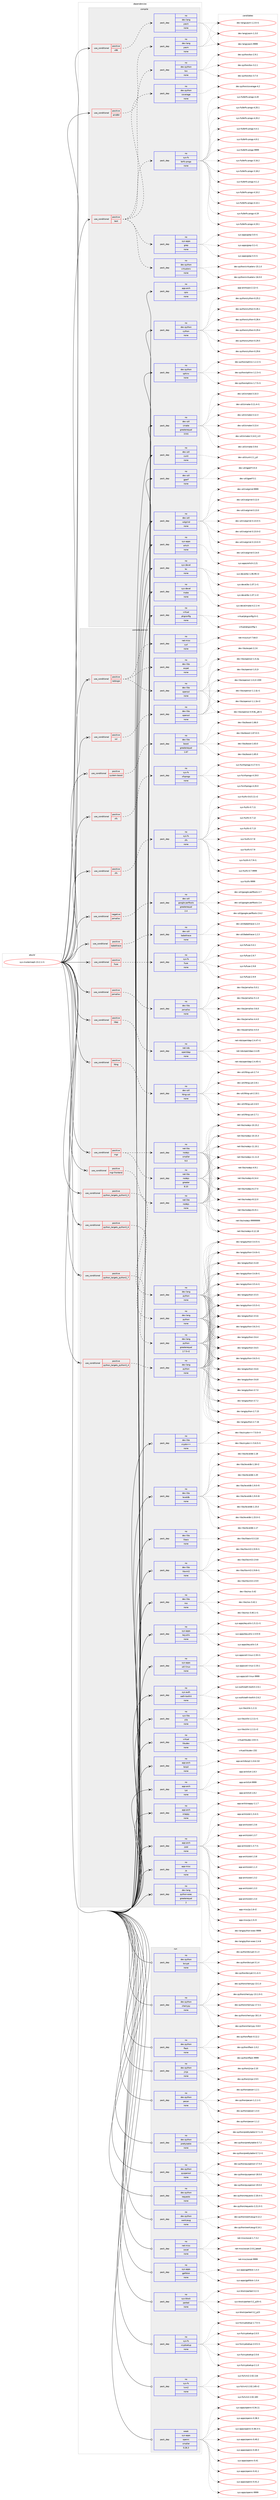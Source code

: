 digraph prolog {

# *************
# Graph options
# *************

newrank=true;
concentrate=true;
compound=true;
graph [rankdir=LR,fontname=Helvetica,fontsize=10,ranksep=1.5];#, ranksep=2.5, nodesep=0.2];
edge  [arrowhead=vee];
node  [fontname=Helvetica,fontsize=10];

# **********
# The ebuild
# **********

subgraph cluster_leftcol {
color=gray;
rank=same;
label=<<i>ebuild</i>>;
id [label="sys-cluster/ceph-13.2.1-r1", color=red, width=4, href="../sys-cluster/ceph-13.2.1-r1.svg"];
}

# ****************
# The dependencies
# ****************

subgraph cluster_midcol {
color=gray;
label=<<i>dependencies</i>>;
subgraph cluster_compile {
fillcolor="#eeeeee";
style=filled;
label=<<i>compile</i>>;
subgraph cond458403 {
dependency1720421 [label=<<TABLE BORDER="0" CELLBORDER="1" CELLSPACING="0" CELLPADDING="4"><TR><TD ROWSPAN="3" CELLPADDING="10">use_conditional</TD></TR><TR><TD>positive</TD></TR><TR><TD>amd64</TD></TR></TABLE>>, shape=none, color=red];
subgraph pack1233830 {
dependency1720422 [label=<<TABLE BORDER="0" CELLBORDER="1" CELLSPACING="0" CELLPADDING="4" WIDTH="220"><TR><TD ROWSPAN="6" CELLPADDING="30">pack_dep</TD></TR><TR><TD WIDTH="110">no</TD></TR><TR><TD>dev-lang</TD></TR><TR><TD>yasm</TD></TR><TR><TD>none</TD></TR><TR><TD></TD></TR></TABLE>>, shape=none, color=blue];
}
dependency1720421:e -> dependency1720422:w [weight=20,style="dashed",arrowhead="vee"];
}
id:e -> dependency1720421:w [weight=20,style="solid",arrowhead="vee"];
subgraph cond458404 {
dependency1720423 [label=<<TABLE BORDER="0" CELLBORDER="1" CELLSPACING="0" CELLPADDING="4"><TR><TD ROWSPAN="3" CELLPADDING="10">use_conditional</TD></TR><TR><TD>positive</TD></TR><TR><TD>test</TD></TR></TABLE>>, shape=none, color=red];
subgraph pack1233831 {
dependency1720424 [label=<<TABLE BORDER="0" CELLBORDER="1" CELLSPACING="0" CELLPADDING="4" WIDTH="220"><TR><TD ROWSPAN="6" CELLPADDING="30">pack_dep</TD></TR><TR><TD WIDTH="110">no</TD></TR><TR><TD>dev-python</TD></TR><TR><TD>coverage</TD></TR><TR><TD>none</TD></TR><TR><TD></TD></TR></TABLE>>, shape=none, color=blue];
}
dependency1720423:e -> dependency1720424:w [weight=20,style="dashed",arrowhead="vee"];
subgraph pack1233832 {
dependency1720425 [label=<<TABLE BORDER="0" CELLBORDER="1" CELLSPACING="0" CELLPADDING="4" WIDTH="220"><TR><TD ROWSPAN="6" CELLPADDING="30">pack_dep</TD></TR><TR><TD WIDTH="110">no</TD></TR><TR><TD>dev-python</TD></TR><TR><TD>tox</TD></TR><TR><TD>none</TD></TR><TR><TD></TD></TR></TABLE>>, shape=none, color=blue];
}
dependency1720423:e -> dependency1720425:w [weight=20,style="dashed",arrowhead="vee"];
subgraph pack1233833 {
dependency1720426 [label=<<TABLE BORDER="0" CELLBORDER="1" CELLSPACING="0" CELLPADDING="4" WIDTH="220"><TR><TD ROWSPAN="6" CELLPADDING="30">pack_dep</TD></TR><TR><TD WIDTH="110">no</TD></TR><TR><TD>dev-python</TD></TR><TR><TD>virtualenv</TD></TR><TR><TD>none</TD></TR><TR><TD></TD></TR></TABLE>>, shape=none, color=blue];
}
dependency1720423:e -> dependency1720426:w [weight=20,style="dashed",arrowhead="vee"];
subgraph pack1233834 {
dependency1720427 [label=<<TABLE BORDER="0" CELLBORDER="1" CELLSPACING="0" CELLPADDING="4" WIDTH="220"><TR><TD ROWSPAN="6" CELLPADDING="30">pack_dep</TD></TR><TR><TD WIDTH="110">no</TD></TR><TR><TD>sys-apps</TD></TR><TR><TD>grep</TD></TR><TR><TD>none</TD></TR><TR><TD></TD></TR></TABLE>>, shape=none, color=blue];
}
dependency1720423:e -> dependency1720427:w [weight=20,style="dashed",arrowhead="vee"];
subgraph pack1233835 {
dependency1720428 [label=<<TABLE BORDER="0" CELLBORDER="1" CELLSPACING="0" CELLPADDING="4" WIDTH="220"><TR><TD ROWSPAN="6" CELLPADDING="30">pack_dep</TD></TR><TR><TD WIDTH="110">no</TD></TR><TR><TD>sys-fs</TD></TR><TR><TD>btrfs-progs</TD></TR><TR><TD>none</TD></TR><TR><TD></TD></TR></TABLE>>, shape=none, color=blue];
}
dependency1720423:e -> dependency1720428:w [weight=20,style="dashed",arrowhead="vee"];
}
id:e -> dependency1720423:w [weight=20,style="solid",arrowhead="vee"];
subgraph cond458405 {
dependency1720429 [label=<<TABLE BORDER="0" CELLBORDER="1" CELLSPACING="0" CELLPADDING="4"><TR><TD ROWSPAN="3" CELLPADDING="10">use_conditional</TD></TR><TR><TD>positive</TD></TR><TR><TD>x86</TD></TR></TABLE>>, shape=none, color=red];
subgraph pack1233836 {
dependency1720430 [label=<<TABLE BORDER="0" CELLBORDER="1" CELLSPACING="0" CELLPADDING="4" WIDTH="220"><TR><TD ROWSPAN="6" CELLPADDING="30">pack_dep</TD></TR><TR><TD WIDTH="110">no</TD></TR><TR><TD>dev-lang</TD></TR><TR><TD>yasm</TD></TR><TR><TD>none</TD></TR><TR><TD></TD></TR></TABLE>>, shape=none, color=blue];
}
dependency1720429:e -> dependency1720430:w [weight=20,style="dashed",arrowhead="vee"];
}
id:e -> dependency1720429:w [weight=20,style="solid",arrowhead="vee"];
subgraph pack1233837 {
dependency1720431 [label=<<TABLE BORDER="0" CELLBORDER="1" CELLSPACING="0" CELLPADDING="4" WIDTH="220"><TR><TD ROWSPAN="6" CELLPADDING="30">pack_dep</TD></TR><TR><TD WIDTH="110">no</TD></TR><TR><TD>app-arch</TD></TR><TR><TD>cpio</TD></TR><TR><TD>none</TD></TR><TR><TD></TD></TR></TABLE>>, shape=none, color=blue];
}
id:e -> dependency1720431:w [weight=20,style="solid",arrowhead="vee"];
subgraph pack1233838 {
dependency1720432 [label=<<TABLE BORDER="0" CELLBORDER="1" CELLSPACING="0" CELLPADDING="4" WIDTH="220"><TR><TD ROWSPAN="6" CELLPADDING="30">pack_dep</TD></TR><TR><TD WIDTH="110">no</TD></TR><TR><TD>dev-python</TD></TR><TR><TD>cython</TD></TR><TR><TD>none</TD></TR><TR><TD></TD></TR></TABLE>>, shape=none, color=blue];
}
id:e -> dependency1720432:w [weight=20,style="solid",arrowhead="vee"];
subgraph pack1233839 {
dependency1720433 [label=<<TABLE BORDER="0" CELLBORDER="1" CELLSPACING="0" CELLPADDING="4" WIDTH="220"><TR><TD ROWSPAN="6" CELLPADDING="30">pack_dep</TD></TR><TR><TD WIDTH="110">no</TD></TR><TR><TD>dev-python</TD></TR><TR><TD>sphinx</TD></TR><TR><TD>none</TD></TR><TR><TD></TD></TR></TABLE>>, shape=none, color=blue];
}
id:e -> dependency1720433:w [weight=20,style="solid",arrowhead="vee"];
subgraph pack1233840 {
dependency1720434 [label=<<TABLE BORDER="0" CELLBORDER="1" CELLSPACING="0" CELLPADDING="4" WIDTH="220"><TR><TD ROWSPAN="6" CELLPADDING="30">pack_dep</TD></TR><TR><TD WIDTH="110">no</TD></TR><TR><TD>dev-util</TD></TR><TR><TD>cmake</TD></TR><TR><TD>greaterequal</TD></TR><TR><TD>3.9.6</TD></TR></TABLE>>, shape=none, color=blue];
}
id:e -> dependency1720434:w [weight=20,style="solid",arrowhead="vee"];
subgraph pack1233841 {
dependency1720435 [label=<<TABLE BORDER="0" CELLBORDER="1" CELLSPACING="0" CELLPADDING="4" WIDTH="220"><TR><TD ROWSPAN="6" CELLPADDING="30">pack_dep</TD></TR><TR><TD WIDTH="110">no</TD></TR><TR><TD>dev-util</TD></TR><TR><TD>cunit</TD></TR><TR><TD>none</TD></TR><TR><TD></TD></TR></TABLE>>, shape=none, color=blue];
}
id:e -> dependency1720435:w [weight=20,style="solid",arrowhead="vee"];
subgraph pack1233842 {
dependency1720436 [label=<<TABLE BORDER="0" CELLBORDER="1" CELLSPACING="0" CELLPADDING="4" WIDTH="220"><TR><TD ROWSPAN="6" CELLPADDING="30">pack_dep</TD></TR><TR><TD WIDTH="110">no</TD></TR><TR><TD>dev-util</TD></TR><TR><TD>gperf</TD></TR><TR><TD>none</TD></TR><TR><TD></TD></TR></TABLE>>, shape=none, color=blue];
}
id:e -> dependency1720436:w [weight=20,style="solid",arrowhead="vee"];
subgraph pack1233843 {
dependency1720437 [label=<<TABLE BORDER="0" CELLBORDER="1" CELLSPACING="0" CELLPADDING="4" WIDTH="220"><TR><TD ROWSPAN="6" CELLPADDING="30">pack_dep</TD></TR><TR><TD WIDTH="110">no</TD></TR><TR><TD>dev-util</TD></TR><TR><TD>valgrind</TD></TR><TR><TD>none</TD></TR><TR><TD></TD></TR></TABLE>>, shape=none, color=blue];
}
id:e -> dependency1720437:w [weight=20,style="solid",arrowhead="vee"];
subgraph pack1233844 {
dependency1720438 [label=<<TABLE BORDER="0" CELLBORDER="1" CELLSPACING="0" CELLPADDING="4" WIDTH="220"><TR><TD ROWSPAN="6" CELLPADDING="30">pack_dep</TD></TR><TR><TD WIDTH="110">no</TD></TR><TR><TD>sys-apps</TD></TR><TR><TD>which</TD></TR><TR><TD>none</TD></TR><TR><TD></TD></TR></TABLE>>, shape=none, color=blue];
}
id:e -> dependency1720438:w [weight=20,style="solid",arrowhead="vee"];
subgraph pack1233845 {
dependency1720439 [label=<<TABLE BORDER="0" CELLBORDER="1" CELLSPACING="0" CELLPADDING="4" WIDTH="220"><TR><TD ROWSPAN="6" CELLPADDING="30">pack_dep</TD></TR><TR><TD WIDTH="110">no</TD></TR><TR><TD>sys-devel</TD></TR><TR><TD>bc</TD></TR><TR><TD>none</TD></TR><TR><TD></TD></TR></TABLE>>, shape=none, color=blue];
}
id:e -> dependency1720439:w [weight=20,style="solid",arrowhead="vee"];
subgraph pack1233846 {
dependency1720440 [label=<<TABLE BORDER="0" CELLBORDER="1" CELLSPACING="0" CELLPADDING="4" WIDTH="220"><TR><TD ROWSPAN="6" CELLPADDING="30">pack_dep</TD></TR><TR><TD WIDTH="110">no</TD></TR><TR><TD>sys-devel</TD></TR><TR><TD>make</TD></TR><TR><TD>none</TD></TR><TR><TD></TD></TR></TABLE>>, shape=none, color=blue];
}
id:e -> dependency1720440:w [weight=20,style="solid",arrowhead="vee"];
subgraph pack1233847 {
dependency1720441 [label=<<TABLE BORDER="0" CELLBORDER="1" CELLSPACING="0" CELLPADDING="4" WIDTH="220"><TR><TD ROWSPAN="6" CELLPADDING="30">pack_dep</TD></TR><TR><TD WIDTH="110">no</TD></TR><TR><TD>virtual</TD></TR><TR><TD>pkgconfig</TD></TR><TR><TD>none</TD></TR><TR><TD></TD></TR></TABLE>>, shape=none, color=blue];
}
id:e -> dependency1720441:w [weight=20,style="solid",arrowhead="vee"];
}
subgraph cluster_compileandrun {
fillcolor="#eeeeee";
style=filled;
label=<<i>compile and run</i>>;
subgraph cond458406 {
dependency1720442 [label=<<TABLE BORDER="0" CELLBORDER="1" CELLSPACING="0" CELLPADDING="4"><TR><TD ROWSPAN="3" CELLPADDING="10">use_conditional</TD></TR><TR><TD>negative</TD></TR><TR><TD>jemalloc</TD></TR></TABLE>>, shape=none, color=red];
subgraph pack1233848 {
dependency1720443 [label=<<TABLE BORDER="0" CELLBORDER="1" CELLSPACING="0" CELLPADDING="4" WIDTH="220"><TR><TD ROWSPAN="6" CELLPADDING="30">pack_dep</TD></TR><TR><TD WIDTH="110">no</TD></TR><TR><TD>dev-util</TD></TR><TR><TD>google-perftools</TD></TR><TR><TD>greaterequal</TD></TR><TR><TD>2.4</TD></TR></TABLE>>, shape=none, color=blue];
}
dependency1720442:e -> dependency1720443:w [weight=20,style="dashed",arrowhead="vee"];
}
id:e -> dependency1720442:w [weight=20,style="solid",arrowhead="odotvee"];
subgraph cond458407 {
dependency1720444 [label=<<TABLE BORDER="0" CELLBORDER="1" CELLSPACING="0" CELLPADDING="4"><TR><TD ROWSPAN="3" CELLPADDING="10">use_conditional</TD></TR><TR><TD>positive</TD></TR><TR><TD>babeltrace</TD></TR></TABLE>>, shape=none, color=red];
subgraph pack1233849 {
dependency1720445 [label=<<TABLE BORDER="0" CELLBORDER="1" CELLSPACING="0" CELLPADDING="4" WIDTH="220"><TR><TD ROWSPAN="6" CELLPADDING="30">pack_dep</TD></TR><TR><TD WIDTH="110">no</TD></TR><TR><TD>dev-util</TD></TR><TR><TD>babeltrace</TD></TR><TR><TD>none</TD></TR><TR><TD></TD></TR></TABLE>>, shape=none, color=blue];
}
dependency1720444:e -> dependency1720445:w [weight=20,style="dashed",arrowhead="vee"];
}
id:e -> dependency1720444:w [weight=20,style="solid",arrowhead="odotvee"];
subgraph cond458408 {
dependency1720446 [label=<<TABLE BORDER="0" CELLBORDER="1" CELLSPACING="0" CELLPADDING="4"><TR><TD ROWSPAN="3" CELLPADDING="10">use_conditional</TD></TR><TR><TD>positive</TD></TR><TR><TD>fuse</TD></TR></TABLE>>, shape=none, color=red];
subgraph pack1233850 {
dependency1720447 [label=<<TABLE BORDER="0" CELLBORDER="1" CELLSPACING="0" CELLPADDING="4" WIDTH="220"><TR><TD ROWSPAN="6" CELLPADDING="30">pack_dep</TD></TR><TR><TD WIDTH="110">no</TD></TR><TR><TD>sys-fs</TD></TR><TR><TD>fuse</TD></TR><TR><TD>none</TD></TR><TR><TD></TD></TR></TABLE>>, shape=none, color=blue];
}
dependency1720446:e -> dependency1720447:w [weight=20,style="dashed",arrowhead="vee"];
}
id:e -> dependency1720446:w [weight=20,style="solid",arrowhead="odotvee"];
subgraph cond458409 {
dependency1720448 [label=<<TABLE BORDER="0" CELLBORDER="1" CELLSPACING="0" CELLPADDING="4"><TR><TD ROWSPAN="3" CELLPADDING="10">use_conditional</TD></TR><TR><TD>positive</TD></TR><TR><TD>jemalloc</TD></TR></TABLE>>, shape=none, color=red];
subgraph pack1233851 {
dependency1720449 [label=<<TABLE BORDER="0" CELLBORDER="1" CELLSPACING="0" CELLPADDING="4" WIDTH="220"><TR><TD ROWSPAN="6" CELLPADDING="30">pack_dep</TD></TR><TR><TD WIDTH="110">no</TD></TR><TR><TD>dev-libs</TD></TR><TR><TD>jemalloc</TD></TR><TR><TD>none</TD></TR><TR><TD></TD></TR></TABLE>>, shape=none, color=blue];
}
dependency1720448:e -> dependency1720449:w [weight=20,style="dashed",arrowhead="vee"];
}
id:e -> dependency1720448:w [weight=20,style="solid",arrowhead="odotvee"];
subgraph cond458410 {
dependency1720450 [label=<<TABLE BORDER="0" CELLBORDER="1" CELLSPACING="0" CELLPADDING="4"><TR><TD ROWSPAN="3" CELLPADDING="10">use_conditional</TD></TR><TR><TD>positive</TD></TR><TR><TD>ldap</TD></TR></TABLE>>, shape=none, color=red];
subgraph pack1233852 {
dependency1720451 [label=<<TABLE BORDER="0" CELLBORDER="1" CELLSPACING="0" CELLPADDING="4" WIDTH="220"><TR><TD ROWSPAN="6" CELLPADDING="30">pack_dep</TD></TR><TR><TD WIDTH="110">no</TD></TR><TR><TD>net-nds</TD></TR><TR><TD>openldap</TD></TR><TR><TD>none</TD></TR><TR><TD></TD></TR></TABLE>>, shape=none, color=blue];
}
dependency1720450:e -> dependency1720451:w [weight=20,style="dashed",arrowhead="vee"];
}
id:e -> dependency1720450:w [weight=20,style="solid",arrowhead="odotvee"];
subgraph cond458411 {
dependency1720452 [label=<<TABLE BORDER="0" CELLBORDER="1" CELLSPACING="0" CELLPADDING="4"><TR><TD ROWSPAN="3" CELLPADDING="10">use_conditional</TD></TR><TR><TD>positive</TD></TR><TR><TD>lttng</TD></TR></TABLE>>, shape=none, color=red];
subgraph pack1233853 {
dependency1720453 [label=<<TABLE BORDER="0" CELLBORDER="1" CELLSPACING="0" CELLPADDING="4" WIDTH="220"><TR><TD ROWSPAN="6" CELLPADDING="30">pack_dep</TD></TR><TR><TD WIDTH="110">no</TD></TR><TR><TD>dev-util</TD></TR><TR><TD>lttng-ust</TD></TR><TR><TD>none</TD></TR><TR><TD></TD></TR></TABLE>>, shape=none, color=blue];
}
dependency1720452:e -> dependency1720453:w [weight=20,style="dashed",arrowhead="vee"];
}
id:e -> dependency1720452:w [weight=20,style="solid",arrowhead="odotvee"];
subgraph cond458412 {
dependency1720454 [label=<<TABLE BORDER="0" CELLBORDER="1" CELLSPACING="0" CELLPADDING="4"><TR><TD ROWSPAN="3" CELLPADDING="10">use_conditional</TD></TR><TR><TD>positive</TD></TR><TR><TD>mgr</TD></TR></TABLE>>, shape=none, color=red];
subgraph pack1233854 {
dependency1720455 [label=<<TABLE BORDER="0" CELLBORDER="1" CELLSPACING="0" CELLPADDING="4" WIDTH="220"><TR><TD ROWSPAN="6" CELLPADDING="30">pack_dep</TD></TR><TR><TD WIDTH="110">no</TD></TR><TR><TD>net-libs</TD></TR><TR><TD>nodejs</TD></TR><TR><TD>smaller</TD></TR><TR><TD>9.0</TD></TR></TABLE>>, shape=none, color=blue];
}
dependency1720454:e -> dependency1720455:w [weight=20,style="dashed",arrowhead="vee"];
subgraph pack1233855 {
dependency1720456 [label=<<TABLE BORDER="0" CELLBORDER="1" CELLSPACING="0" CELLPADDING="4" WIDTH="220"><TR><TD ROWSPAN="6" CELLPADDING="30">pack_dep</TD></TR><TR><TD WIDTH="110">no</TD></TR><TR><TD>net-libs</TD></TR><TR><TD>nodejs</TD></TR><TR><TD>greater</TD></TR><TR><TD>8.10</TD></TR></TABLE>>, shape=none, color=blue];
}
dependency1720454:e -> dependency1720456:w [weight=20,style="dashed",arrowhead="vee"];
}
id:e -> dependency1720454:w [weight=20,style="solid",arrowhead="odotvee"];
subgraph cond458413 {
dependency1720457 [label=<<TABLE BORDER="0" CELLBORDER="1" CELLSPACING="0" CELLPADDING="4"><TR><TD ROWSPAN="3" CELLPADDING="10">use_conditional</TD></TR><TR><TD>positive</TD></TR><TR><TD>mgr-frontend</TD></TR></TABLE>>, shape=none, color=red];
subgraph pack1233856 {
dependency1720458 [label=<<TABLE BORDER="0" CELLBORDER="1" CELLSPACING="0" CELLPADDING="4" WIDTH="220"><TR><TD ROWSPAN="6" CELLPADDING="30">pack_dep</TD></TR><TR><TD WIDTH="110">no</TD></TR><TR><TD>net-libs</TD></TR><TR><TD>nodejs</TD></TR><TR><TD>none</TD></TR><TR><TD></TD></TR></TABLE>>, shape=none, color=blue];
}
dependency1720457:e -> dependency1720458:w [weight=20,style="dashed",arrowhead="vee"];
}
id:e -> dependency1720457:w [weight=20,style="solid",arrowhead="odotvee"];
subgraph cond458414 {
dependency1720459 [label=<<TABLE BORDER="0" CELLBORDER="1" CELLSPACING="0" CELLPADDING="4"><TR><TD ROWSPAN="3" CELLPADDING="10">use_conditional</TD></TR><TR><TD>positive</TD></TR><TR><TD>python_targets_python2_7</TD></TR></TABLE>>, shape=none, color=red];
subgraph pack1233857 {
dependency1720460 [label=<<TABLE BORDER="0" CELLBORDER="1" CELLSPACING="0" CELLPADDING="4" WIDTH="220"><TR><TD ROWSPAN="6" CELLPADDING="30">pack_dep</TD></TR><TR><TD WIDTH="110">no</TD></TR><TR><TD>dev-lang</TD></TR><TR><TD>python</TD></TR><TR><TD>greaterequal</TD></TR><TR><TD>2.7.5-r2</TD></TR></TABLE>>, shape=none, color=blue];
}
dependency1720459:e -> dependency1720460:w [weight=20,style="dashed",arrowhead="vee"];
}
id:e -> dependency1720459:w [weight=20,style="solid",arrowhead="odotvee"];
subgraph cond458415 {
dependency1720461 [label=<<TABLE BORDER="0" CELLBORDER="1" CELLSPACING="0" CELLPADDING="4"><TR><TD ROWSPAN="3" CELLPADDING="10">use_conditional</TD></TR><TR><TD>positive</TD></TR><TR><TD>python_targets_python3_4</TD></TR></TABLE>>, shape=none, color=red];
subgraph pack1233858 {
dependency1720462 [label=<<TABLE BORDER="0" CELLBORDER="1" CELLSPACING="0" CELLPADDING="4" WIDTH="220"><TR><TD ROWSPAN="6" CELLPADDING="30">pack_dep</TD></TR><TR><TD WIDTH="110">no</TD></TR><TR><TD>dev-lang</TD></TR><TR><TD>python</TD></TR><TR><TD>none</TD></TR><TR><TD></TD></TR></TABLE>>, shape=none, color=blue];
}
dependency1720461:e -> dependency1720462:w [weight=20,style="dashed",arrowhead="vee"];
}
id:e -> dependency1720461:w [weight=20,style="solid",arrowhead="odotvee"];
subgraph cond458416 {
dependency1720463 [label=<<TABLE BORDER="0" CELLBORDER="1" CELLSPACING="0" CELLPADDING="4"><TR><TD ROWSPAN="3" CELLPADDING="10">use_conditional</TD></TR><TR><TD>positive</TD></TR><TR><TD>python_targets_python3_5</TD></TR></TABLE>>, shape=none, color=red];
subgraph pack1233859 {
dependency1720464 [label=<<TABLE BORDER="0" CELLBORDER="1" CELLSPACING="0" CELLPADDING="4" WIDTH="220"><TR><TD ROWSPAN="6" CELLPADDING="30">pack_dep</TD></TR><TR><TD WIDTH="110">no</TD></TR><TR><TD>dev-lang</TD></TR><TR><TD>python</TD></TR><TR><TD>none</TD></TR><TR><TD></TD></TR></TABLE>>, shape=none, color=blue];
}
dependency1720463:e -> dependency1720464:w [weight=20,style="dashed",arrowhead="vee"];
}
id:e -> dependency1720463:w [weight=20,style="solid",arrowhead="odotvee"];
subgraph cond458417 {
dependency1720465 [label=<<TABLE BORDER="0" CELLBORDER="1" CELLSPACING="0" CELLPADDING="4"><TR><TD ROWSPAN="3" CELLPADDING="10">use_conditional</TD></TR><TR><TD>positive</TD></TR><TR><TD>python_targets_python3_6</TD></TR></TABLE>>, shape=none, color=red];
subgraph pack1233860 {
dependency1720466 [label=<<TABLE BORDER="0" CELLBORDER="1" CELLSPACING="0" CELLPADDING="4" WIDTH="220"><TR><TD ROWSPAN="6" CELLPADDING="30">pack_dep</TD></TR><TR><TD WIDTH="110">no</TD></TR><TR><TD>dev-lang</TD></TR><TR><TD>python</TD></TR><TR><TD>none</TD></TR><TR><TD></TD></TR></TABLE>>, shape=none, color=blue];
}
dependency1720465:e -> dependency1720466:w [weight=20,style="dashed",arrowhead="vee"];
}
id:e -> dependency1720465:w [weight=20,style="solid",arrowhead="odotvee"];
subgraph cond458418 {
dependency1720467 [label=<<TABLE BORDER="0" CELLBORDER="1" CELLSPACING="0" CELLPADDING="4"><TR><TD ROWSPAN="3" CELLPADDING="10">use_conditional</TD></TR><TR><TD>positive</TD></TR><TR><TD>radosgw</TD></TR></TABLE>>, shape=none, color=red];
subgraph pack1233861 {
dependency1720468 [label=<<TABLE BORDER="0" CELLBORDER="1" CELLSPACING="0" CELLPADDING="4" WIDTH="220"><TR><TD ROWSPAN="6" CELLPADDING="30">pack_dep</TD></TR><TR><TD WIDTH="110">no</TD></TR><TR><TD>dev-libs</TD></TR><TR><TD>expat</TD></TR><TR><TD>none</TD></TR><TR><TD></TD></TR></TABLE>>, shape=none, color=blue];
}
dependency1720467:e -> dependency1720468:w [weight=20,style="dashed",arrowhead="vee"];
subgraph pack1233862 {
dependency1720469 [label=<<TABLE BORDER="0" CELLBORDER="1" CELLSPACING="0" CELLPADDING="4" WIDTH="220"><TR><TD ROWSPAN="6" CELLPADDING="30">pack_dep</TD></TR><TR><TD WIDTH="110">no</TD></TR><TR><TD>dev-libs</TD></TR><TR><TD>openssl</TD></TR><TR><TD>none</TD></TR><TR><TD></TD></TR></TABLE>>, shape=none, color=blue];
}
dependency1720467:e -> dependency1720469:w [weight=20,style="dashed",arrowhead="vee"];
subgraph pack1233863 {
dependency1720470 [label=<<TABLE BORDER="0" CELLBORDER="1" CELLSPACING="0" CELLPADDING="4" WIDTH="220"><TR><TD ROWSPAN="6" CELLPADDING="30">pack_dep</TD></TR><TR><TD WIDTH="110">no</TD></TR><TR><TD>net-misc</TD></TR><TR><TD>curl</TD></TR><TR><TD>none</TD></TR><TR><TD></TD></TR></TABLE>>, shape=none, color=blue];
}
dependency1720467:e -> dependency1720470:w [weight=20,style="dashed",arrowhead="vee"];
}
id:e -> dependency1720467:w [weight=20,style="solid",arrowhead="odotvee"];
subgraph cond458419 {
dependency1720471 [label=<<TABLE BORDER="0" CELLBORDER="1" CELLSPACING="0" CELLPADDING="4"><TR><TD ROWSPAN="3" CELLPADDING="10">use_conditional</TD></TR><TR><TD>positive</TD></TR><TR><TD>ssl</TD></TR></TABLE>>, shape=none, color=red];
subgraph pack1233864 {
dependency1720472 [label=<<TABLE BORDER="0" CELLBORDER="1" CELLSPACING="0" CELLPADDING="4" WIDTH="220"><TR><TD ROWSPAN="6" CELLPADDING="30">pack_dep</TD></TR><TR><TD WIDTH="110">no</TD></TR><TR><TD>dev-libs</TD></TR><TR><TD>openssl</TD></TR><TR><TD>none</TD></TR><TR><TD></TD></TR></TABLE>>, shape=none, color=blue];
}
dependency1720471:e -> dependency1720472:w [weight=20,style="dashed",arrowhead="vee"];
}
id:e -> dependency1720471:w [weight=20,style="solid",arrowhead="odotvee"];
subgraph cond458420 {
dependency1720473 [label=<<TABLE BORDER="0" CELLBORDER="1" CELLSPACING="0" CELLPADDING="4"><TR><TD ROWSPAN="3" CELLPADDING="10">use_conditional</TD></TR><TR><TD>positive</TD></TR><TR><TD>system-boost</TD></TR></TABLE>>, shape=none, color=red];
subgraph pack1233865 {
dependency1720474 [label=<<TABLE BORDER="0" CELLBORDER="1" CELLSPACING="0" CELLPADDING="4" WIDTH="220"><TR><TD ROWSPAN="6" CELLPADDING="30">pack_dep</TD></TR><TR><TD WIDTH="110">no</TD></TR><TR><TD>dev-libs</TD></TR><TR><TD>boost</TD></TR><TR><TD>greaterequal</TD></TR><TR><TD>1.67</TD></TR></TABLE>>, shape=none, color=blue];
}
dependency1720473:e -> dependency1720474:w [weight=20,style="dashed",arrowhead="vee"];
}
id:e -> dependency1720473:w [weight=20,style="solid",arrowhead="odotvee"];
subgraph cond458421 {
dependency1720475 [label=<<TABLE BORDER="0" CELLBORDER="1" CELLSPACING="0" CELLPADDING="4"><TR><TD ROWSPAN="3" CELLPADDING="10">use_conditional</TD></TR><TR><TD>positive</TD></TR><TR><TD>xfs</TD></TR></TABLE>>, shape=none, color=red];
subgraph pack1233866 {
dependency1720476 [label=<<TABLE BORDER="0" CELLBORDER="1" CELLSPACING="0" CELLPADDING="4" WIDTH="220"><TR><TD ROWSPAN="6" CELLPADDING="30">pack_dep</TD></TR><TR><TD WIDTH="110">no</TD></TR><TR><TD>sys-fs</TD></TR><TR><TD>xfsprogs</TD></TR><TR><TD>none</TD></TR><TR><TD></TD></TR></TABLE>>, shape=none, color=blue];
}
dependency1720475:e -> dependency1720476:w [weight=20,style="dashed",arrowhead="vee"];
}
id:e -> dependency1720475:w [weight=20,style="solid",arrowhead="odotvee"];
subgraph cond458422 {
dependency1720477 [label=<<TABLE BORDER="0" CELLBORDER="1" CELLSPACING="0" CELLPADDING="4"><TR><TD ROWSPAN="3" CELLPADDING="10">use_conditional</TD></TR><TR><TD>positive</TD></TR><TR><TD>zfs</TD></TR></TABLE>>, shape=none, color=red];
subgraph pack1233867 {
dependency1720478 [label=<<TABLE BORDER="0" CELLBORDER="1" CELLSPACING="0" CELLPADDING="4" WIDTH="220"><TR><TD ROWSPAN="6" CELLPADDING="30">pack_dep</TD></TR><TR><TD WIDTH="110">no</TD></TR><TR><TD>sys-fs</TD></TR><TR><TD>zfs</TD></TR><TR><TD>none</TD></TR><TR><TD></TD></TR></TABLE>>, shape=none, color=blue];
}
dependency1720477:e -> dependency1720478:w [weight=20,style="dashed",arrowhead="vee"];
}
id:e -> dependency1720477:w [weight=20,style="solid",arrowhead="odotvee"];
subgraph pack1233868 {
dependency1720479 [label=<<TABLE BORDER="0" CELLBORDER="1" CELLSPACING="0" CELLPADDING="4" WIDTH="220"><TR><TD ROWSPAN="6" CELLPADDING="30">pack_dep</TD></TR><TR><TD WIDTH="110">no</TD></TR><TR><TD>app-arch</TD></TR><TR><TD>bzip2</TD></TR><TR><TD>none</TD></TR><TR><TD></TD></TR></TABLE>>, shape=none, color=blue];
}
id:e -> dependency1720479:w [weight=20,style="solid",arrowhead="odotvee"];
subgraph pack1233869 {
dependency1720480 [label=<<TABLE BORDER="0" CELLBORDER="1" CELLSPACING="0" CELLPADDING="4" WIDTH="220"><TR><TD ROWSPAN="6" CELLPADDING="30">pack_dep</TD></TR><TR><TD WIDTH="110">no</TD></TR><TR><TD>app-arch</TD></TR><TR><TD>lz4</TD></TR><TR><TD>none</TD></TR><TR><TD></TD></TR></TABLE>>, shape=none, color=blue];
}
id:e -> dependency1720480:w [weight=20,style="solid",arrowhead="odotvee"];
subgraph pack1233870 {
dependency1720481 [label=<<TABLE BORDER="0" CELLBORDER="1" CELLSPACING="0" CELLPADDING="4" WIDTH="220"><TR><TD ROWSPAN="6" CELLPADDING="30">pack_dep</TD></TR><TR><TD WIDTH="110">no</TD></TR><TR><TD>app-arch</TD></TR><TR><TD>snappy</TD></TR><TR><TD>none</TD></TR><TR><TD></TD></TR></TABLE>>, shape=none, color=blue];
}
id:e -> dependency1720481:w [weight=20,style="solid",arrowhead="odotvee"];
subgraph pack1233871 {
dependency1720482 [label=<<TABLE BORDER="0" CELLBORDER="1" CELLSPACING="0" CELLPADDING="4" WIDTH="220"><TR><TD ROWSPAN="6" CELLPADDING="30">pack_dep</TD></TR><TR><TD WIDTH="110">no</TD></TR><TR><TD>app-arch</TD></TR><TR><TD>zstd</TD></TR><TR><TD>none</TD></TR><TR><TD></TD></TR></TABLE>>, shape=none, color=blue];
}
id:e -> dependency1720482:w [weight=20,style="solid",arrowhead="odotvee"];
subgraph pack1233872 {
dependency1720483 [label=<<TABLE BORDER="0" CELLBORDER="1" CELLSPACING="0" CELLPADDING="4" WIDTH="220"><TR><TD ROWSPAN="6" CELLPADDING="30">pack_dep</TD></TR><TR><TD WIDTH="110">no</TD></TR><TR><TD>app-misc</TD></TR><TR><TD>jq</TD></TR><TR><TD>none</TD></TR><TR><TD></TD></TR></TABLE>>, shape=none, color=blue];
}
id:e -> dependency1720483:w [weight=20,style="solid",arrowhead="odotvee"];
subgraph pack1233873 {
dependency1720484 [label=<<TABLE BORDER="0" CELLBORDER="1" CELLSPACING="0" CELLPADDING="4" WIDTH="220"><TR><TD ROWSPAN="6" CELLPADDING="30">pack_dep</TD></TR><TR><TD WIDTH="110">no</TD></TR><TR><TD>dev-lang</TD></TR><TR><TD>python-exec</TD></TR><TR><TD>greaterequal</TD></TR><TR><TD>2</TD></TR></TABLE>>, shape=none, color=blue];
}
id:e -> dependency1720484:w [weight=20,style="solid",arrowhead="odotvee"];
subgraph pack1233874 {
dependency1720485 [label=<<TABLE BORDER="0" CELLBORDER="1" CELLSPACING="0" CELLPADDING="4" WIDTH="220"><TR><TD ROWSPAN="6" CELLPADDING="30">pack_dep</TD></TR><TR><TD WIDTH="110">no</TD></TR><TR><TD>dev-libs</TD></TR><TR><TD>crypto++</TD></TR><TR><TD>none</TD></TR><TR><TD></TD></TR></TABLE>>, shape=none, color=blue];
}
id:e -> dependency1720485:w [weight=20,style="solid",arrowhead="odotvee"];
subgraph pack1233875 {
dependency1720486 [label=<<TABLE BORDER="0" CELLBORDER="1" CELLSPACING="0" CELLPADDING="4" WIDTH="220"><TR><TD ROWSPAN="6" CELLPADDING="30">pack_dep</TD></TR><TR><TD WIDTH="110">no</TD></TR><TR><TD>dev-libs</TD></TR><TR><TD>leveldb</TD></TR><TR><TD>none</TD></TR><TR><TD></TD></TR></TABLE>>, shape=none, color=blue];
}
id:e -> dependency1720486:w [weight=20,style="solid",arrowhead="odotvee"];
subgraph pack1233876 {
dependency1720487 [label=<<TABLE BORDER="0" CELLBORDER="1" CELLSPACING="0" CELLPADDING="4" WIDTH="220"><TR><TD ROWSPAN="6" CELLPADDING="30">pack_dep</TD></TR><TR><TD WIDTH="110">no</TD></TR><TR><TD>dev-libs</TD></TR><TR><TD>libaio</TD></TR><TR><TD>none</TD></TR><TR><TD></TD></TR></TABLE>>, shape=none, color=blue];
}
id:e -> dependency1720487:w [weight=20,style="solid",arrowhead="odotvee"];
subgraph pack1233877 {
dependency1720488 [label=<<TABLE BORDER="0" CELLBORDER="1" CELLSPACING="0" CELLPADDING="4" WIDTH="220"><TR><TD ROWSPAN="6" CELLPADDING="30">pack_dep</TD></TR><TR><TD WIDTH="110">no</TD></TR><TR><TD>dev-libs</TD></TR><TR><TD>libxml2</TD></TR><TR><TD>none</TD></TR><TR><TD></TD></TR></TABLE>>, shape=none, color=blue];
}
id:e -> dependency1720488:w [weight=20,style="solid",arrowhead="odotvee"];
subgraph pack1233878 {
dependency1720489 [label=<<TABLE BORDER="0" CELLBORDER="1" CELLSPACING="0" CELLPADDING="4" WIDTH="220"><TR><TD ROWSPAN="6" CELLPADDING="30">pack_dep</TD></TR><TR><TD WIDTH="110">no</TD></TR><TR><TD>dev-libs</TD></TR><TR><TD>nss</TD></TR><TR><TD>none</TD></TR><TR><TD></TD></TR></TABLE>>, shape=none, color=blue];
}
id:e -> dependency1720489:w [weight=20,style="solid",arrowhead="odotvee"];
subgraph pack1233879 {
dependency1720490 [label=<<TABLE BORDER="0" CELLBORDER="1" CELLSPACING="0" CELLPADDING="4" WIDTH="220"><TR><TD ROWSPAN="6" CELLPADDING="30">pack_dep</TD></TR><TR><TD WIDTH="110">no</TD></TR><TR><TD>sys-apps</TD></TR><TR><TD>keyutils</TD></TR><TR><TD>none</TD></TR><TR><TD></TD></TR></TABLE>>, shape=none, color=blue];
}
id:e -> dependency1720490:w [weight=20,style="solid",arrowhead="odotvee"];
subgraph pack1233880 {
dependency1720491 [label=<<TABLE BORDER="0" CELLBORDER="1" CELLSPACING="0" CELLPADDING="4" WIDTH="220"><TR><TD ROWSPAN="6" CELLPADDING="30">pack_dep</TD></TR><TR><TD WIDTH="110">no</TD></TR><TR><TD>sys-apps</TD></TR><TR><TD>util-linux</TD></TR><TR><TD>none</TD></TR><TR><TD></TD></TR></TABLE>>, shape=none, color=blue];
}
id:e -> dependency1720491:w [weight=20,style="solid",arrowhead="odotvee"];
subgraph pack1233881 {
dependency1720492 [label=<<TABLE BORDER="0" CELLBORDER="1" CELLSPACING="0" CELLPADDING="4" WIDTH="220"><TR><TD ROWSPAN="6" CELLPADDING="30">pack_dep</TD></TR><TR><TD WIDTH="110">no</TD></TR><TR><TD>sys-auth</TD></TR><TR><TD>oath-toolkit</TD></TR><TR><TD>none</TD></TR><TR><TD></TD></TR></TABLE>>, shape=none, color=blue];
}
id:e -> dependency1720492:w [weight=20,style="solid",arrowhead="odotvee"];
subgraph pack1233882 {
dependency1720493 [label=<<TABLE BORDER="0" CELLBORDER="1" CELLSPACING="0" CELLPADDING="4" WIDTH="220"><TR><TD ROWSPAN="6" CELLPADDING="30">pack_dep</TD></TR><TR><TD WIDTH="110">no</TD></TR><TR><TD>sys-libs</TD></TR><TR><TD>zlib</TD></TR><TR><TD>none</TD></TR><TR><TD></TD></TR></TABLE>>, shape=none, color=blue];
}
id:e -> dependency1720493:w [weight=20,style="solid",arrowhead="odotvee"];
subgraph pack1233883 {
dependency1720494 [label=<<TABLE BORDER="0" CELLBORDER="1" CELLSPACING="0" CELLPADDING="4" WIDTH="220"><TR><TD ROWSPAN="6" CELLPADDING="30">pack_dep</TD></TR><TR><TD WIDTH="110">no</TD></TR><TR><TD>virtual</TD></TR><TR><TD>libudev</TD></TR><TR><TD>none</TD></TR><TR><TD></TD></TR></TABLE>>, shape=none, color=blue];
}
id:e -> dependency1720494:w [weight=20,style="solid",arrowhead="odotvee"];
}
subgraph cluster_run {
fillcolor="#eeeeee";
style=filled;
label=<<i>run</i>>;
subgraph pack1233884 {
dependency1720495 [label=<<TABLE BORDER="0" CELLBORDER="1" CELLSPACING="0" CELLPADDING="4" WIDTH="220"><TR><TD ROWSPAN="6" CELLPADDING="30">pack_dep</TD></TR><TR><TD WIDTH="110">no</TD></TR><TR><TD>dev-python</TD></TR><TR><TD>bcrypt</TD></TR><TR><TD>none</TD></TR><TR><TD></TD></TR></TABLE>>, shape=none, color=blue];
}
id:e -> dependency1720495:w [weight=20,style="solid",arrowhead="odot"];
subgraph pack1233885 {
dependency1720496 [label=<<TABLE BORDER="0" CELLBORDER="1" CELLSPACING="0" CELLPADDING="4" WIDTH="220"><TR><TD ROWSPAN="6" CELLPADDING="30">pack_dep</TD></TR><TR><TD WIDTH="110">no</TD></TR><TR><TD>dev-python</TD></TR><TR><TD>cherrypy</TD></TR><TR><TD>none</TD></TR><TR><TD></TD></TR></TABLE>>, shape=none, color=blue];
}
id:e -> dependency1720496:w [weight=20,style="solid",arrowhead="odot"];
subgraph pack1233886 {
dependency1720497 [label=<<TABLE BORDER="0" CELLBORDER="1" CELLSPACING="0" CELLPADDING="4" WIDTH="220"><TR><TD ROWSPAN="6" CELLPADDING="30">pack_dep</TD></TR><TR><TD WIDTH="110">no</TD></TR><TR><TD>dev-python</TD></TR><TR><TD>flask</TD></TR><TR><TD>none</TD></TR><TR><TD></TD></TR></TABLE>>, shape=none, color=blue];
}
id:e -> dependency1720497:w [weight=20,style="solid",arrowhead="odot"];
subgraph pack1233887 {
dependency1720498 [label=<<TABLE BORDER="0" CELLBORDER="1" CELLSPACING="0" CELLPADDING="4" WIDTH="220"><TR><TD ROWSPAN="6" CELLPADDING="30">pack_dep</TD></TR><TR><TD WIDTH="110">no</TD></TR><TR><TD>dev-python</TD></TR><TR><TD>jinja</TD></TR><TR><TD>none</TD></TR><TR><TD></TD></TR></TABLE>>, shape=none, color=blue];
}
id:e -> dependency1720498:w [weight=20,style="solid",arrowhead="odot"];
subgraph pack1233888 {
dependency1720499 [label=<<TABLE BORDER="0" CELLBORDER="1" CELLSPACING="0" CELLPADDING="4" WIDTH="220"><TR><TD ROWSPAN="6" CELLPADDING="30">pack_dep</TD></TR><TR><TD WIDTH="110">no</TD></TR><TR><TD>dev-python</TD></TR><TR><TD>pecan</TD></TR><TR><TD>none</TD></TR><TR><TD></TD></TR></TABLE>>, shape=none, color=blue];
}
id:e -> dependency1720499:w [weight=20,style="solid",arrowhead="odot"];
subgraph pack1233889 {
dependency1720500 [label=<<TABLE BORDER="0" CELLBORDER="1" CELLSPACING="0" CELLPADDING="4" WIDTH="220"><TR><TD ROWSPAN="6" CELLPADDING="30">pack_dep</TD></TR><TR><TD WIDTH="110">no</TD></TR><TR><TD>dev-python</TD></TR><TR><TD>prettytable</TD></TR><TR><TD>none</TD></TR><TR><TD></TD></TR></TABLE>>, shape=none, color=blue];
}
id:e -> dependency1720500:w [weight=20,style="solid",arrowhead="odot"];
subgraph pack1233890 {
dependency1720501 [label=<<TABLE BORDER="0" CELLBORDER="1" CELLSPACING="0" CELLPADDING="4" WIDTH="220"><TR><TD ROWSPAN="6" CELLPADDING="30">pack_dep</TD></TR><TR><TD WIDTH="110">no</TD></TR><TR><TD>dev-python</TD></TR><TR><TD>pyopenssl</TD></TR><TR><TD>none</TD></TR><TR><TD></TD></TR></TABLE>>, shape=none, color=blue];
}
id:e -> dependency1720501:w [weight=20,style="solid",arrowhead="odot"];
subgraph pack1233891 {
dependency1720502 [label=<<TABLE BORDER="0" CELLBORDER="1" CELLSPACING="0" CELLPADDING="4" WIDTH="220"><TR><TD ROWSPAN="6" CELLPADDING="30">pack_dep</TD></TR><TR><TD WIDTH="110">no</TD></TR><TR><TD>dev-python</TD></TR><TR><TD>requests</TD></TR><TR><TD>none</TD></TR><TR><TD></TD></TR></TABLE>>, shape=none, color=blue];
}
id:e -> dependency1720502:w [weight=20,style="solid",arrowhead="odot"];
subgraph pack1233892 {
dependency1720503 [label=<<TABLE BORDER="0" CELLBORDER="1" CELLSPACING="0" CELLPADDING="4" WIDTH="220"><TR><TD ROWSPAN="6" CELLPADDING="30">pack_dep</TD></TR><TR><TD WIDTH="110">no</TD></TR><TR><TD>dev-python</TD></TR><TR><TD>werkzeug</TD></TR><TR><TD>none</TD></TR><TR><TD></TD></TR></TABLE>>, shape=none, color=blue];
}
id:e -> dependency1720503:w [weight=20,style="solid",arrowhead="odot"];
subgraph pack1233893 {
dependency1720504 [label=<<TABLE BORDER="0" CELLBORDER="1" CELLSPACING="0" CELLPADDING="4" WIDTH="220"><TR><TD ROWSPAN="6" CELLPADDING="30">pack_dep</TD></TR><TR><TD WIDTH="110">no</TD></TR><TR><TD>net-misc</TD></TR><TR><TD>socat</TD></TR><TR><TD>none</TD></TR><TR><TD></TD></TR></TABLE>>, shape=none, color=blue];
}
id:e -> dependency1720504:w [weight=20,style="solid",arrowhead="odot"];
subgraph pack1233894 {
dependency1720505 [label=<<TABLE BORDER="0" CELLBORDER="1" CELLSPACING="0" CELLPADDING="4" WIDTH="220"><TR><TD ROWSPAN="6" CELLPADDING="30">pack_dep</TD></TR><TR><TD WIDTH="110">no</TD></TR><TR><TD>sys-apps</TD></TR><TR><TD>gptfdisk</TD></TR><TR><TD>none</TD></TR><TR><TD></TD></TR></TABLE>>, shape=none, color=blue];
}
id:e -> dependency1720505:w [weight=20,style="solid",arrowhead="odot"];
subgraph pack1233895 {
dependency1720506 [label=<<TABLE BORDER="0" CELLBORDER="1" CELLSPACING="0" CELLPADDING="4" WIDTH="220"><TR><TD ROWSPAN="6" CELLPADDING="30">pack_dep</TD></TR><TR><TD WIDTH="110">no</TD></TR><TR><TD>sys-block</TD></TR><TR><TD>parted</TD></TR><TR><TD>none</TD></TR><TR><TD></TD></TR></TABLE>>, shape=none, color=blue];
}
id:e -> dependency1720506:w [weight=20,style="solid",arrowhead="odot"];
subgraph pack1233896 {
dependency1720507 [label=<<TABLE BORDER="0" CELLBORDER="1" CELLSPACING="0" CELLPADDING="4" WIDTH="220"><TR><TD ROWSPAN="6" CELLPADDING="30">pack_dep</TD></TR><TR><TD WIDTH="110">no</TD></TR><TR><TD>sys-fs</TD></TR><TR><TD>cryptsetup</TD></TR><TR><TD>none</TD></TR><TR><TD></TD></TR></TABLE>>, shape=none, color=blue];
}
id:e -> dependency1720507:w [weight=20,style="solid",arrowhead="odot"];
subgraph pack1233897 {
dependency1720508 [label=<<TABLE BORDER="0" CELLBORDER="1" CELLSPACING="0" CELLPADDING="4" WIDTH="220"><TR><TD ROWSPAN="6" CELLPADDING="30">pack_dep</TD></TR><TR><TD WIDTH="110">no</TD></TR><TR><TD>sys-fs</TD></TR><TR><TD>lvm2</TD></TR><TR><TD>none</TD></TR><TR><TD></TD></TR></TABLE>>, shape=none, color=blue];
}
id:e -> dependency1720508:w [weight=20,style="solid",arrowhead="odot"];
subgraph pack1233898 {
dependency1720509 [label=<<TABLE BORDER="0" CELLBORDER="1" CELLSPACING="0" CELLPADDING="4" WIDTH="220"><TR><TD ROWSPAN="6" CELLPADDING="30">pack_dep</TD></TR><TR><TD WIDTH="110">weak</TD></TR><TR><TD>sys-apps</TD></TR><TR><TD>openrc</TD></TR><TR><TD>smaller</TD></TR><TR><TD>0.26.3</TD></TR></TABLE>>, shape=none, color=blue];
}
id:e -> dependency1720509:w [weight=20,style="solid",arrowhead="odot"];
}
}

# **************
# The candidates
# **************

subgraph cluster_choices {
rank=same;
color=gray;
label=<<i>candidates</i>>;

subgraph choice1233830 {
color=black;
nodesep=1;
choice100101118451089711010347121971151094549465046484511449 [label="dev-lang/yasm-1.2.0-r1", color=red, width=4,href="../dev-lang/yasm-1.2.0-r1.svg"];
choice10010111845108971101034712197115109454946514648 [label="dev-lang/yasm-1.3.0", color=red, width=4,href="../dev-lang/yasm-1.3.0.svg"];
choice100101118451089711010347121971151094557575757 [label="dev-lang/yasm-9999", color=red, width=4,href="../dev-lang/yasm-9999.svg"];
dependency1720422:e -> choice100101118451089711010347121971151094549465046484511449:w [style=dotted,weight="100"];
dependency1720422:e -> choice10010111845108971101034712197115109454946514648:w [style=dotted,weight="100"];
dependency1720422:e -> choice100101118451089711010347121971151094557575757:w [style=dotted,weight="100"];
}
subgraph choice1233831 {
color=black;
nodesep=1;
choice1001011184511212111610411111047991111181011149710310145524650 [label="dev-python/coverage-4.2", color=red, width=4,href="../dev-python/coverage-4.2.svg"];
dependency1720424:e -> choice1001011184511212111610411111047991111181011149710310145524650:w [style=dotted,weight="100"];
}
subgraph choice1233832 {
color=black;
nodesep=1;
choice1001011184511212111610411111047116111120455046574649 [label="dev-python/tox-2.9.1", color=red, width=4,href="../dev-python/tox-2.9.1.svg"];
choice1001011184511212111610411111047116111120455146504649 [label="dev-python/tox-3.2.1", color=red, width=4,href="../dev-python/tox-3.2.1.svg"];
choice1001011184511212111610411111047116111120455146554648 [label="dev-python/tox-3.7.0", color=red, width=4,href="../dev-python/tox-3.7.0.svg"];
dependency1720425:e -> choice1001011184511212111610411111047116111120455046574649:w [style=dotted,weight="100"];
dependency1720425:e -> choice1001011184511212111610411111047116111120455146504649:w [style=dotted,weight="100"];
dependency1720425:e -> choice1001011184511212111610411111047116111120455146554648:w [style=dotted,weight="100"];
}
subgraph choice1233833 {
color=black;
nodesep=1;
choice10010111845112121116104111110471181051141161179710810111011845495346494648 [label="dev-python/virtualenv-15.1.0", color=red, width=4,href="../dev-python/virtualenv-15.1.0.svg"];
choice10010111845112121116104111110471181051141161179710810111011845495446484648 [label="dev-python/virtualenv-16.0.0", color=red, width=4,href="../dev-python/virtualenv-16.0.0.svg"];
dependency1720426:e -> choice10010111845112121116104111110471181051141161179710810111011845495346494648:w [style=dotted,weight="100"];
dependency1720426:e -> choice10010111845112121116104111110471181051141161179710810111011845495446484648:w [style=dotted,weight="100"];
}
subgraph choice1233834 {
color=black;
nodesep=1;
choice115121115459711211211547103114101112455146484511449 [label="sys-apps/grep-3.0-r1", color=red, width=4,href="../sys-apps/grep-3.0-r1.svg"];
choice115121115459711211211547103114101112455146494511449 [label="sys-apps/grep-3.1-r1", color=red, width=4,href="../sys-apps/grep-3.1-r1.svg"];
choice115121115459711211211547103114101112455146514511449 [label="sys-apps/grep-3.3-r1", color=red, width=4,href="../sys-apps/grep-3.3-r1.svg"];
dependency1720427:e -> choice115121115459711211211547103114101112455146484511449:w [style=dotted,weight="100"];
dependency1720427:e -> choice115121115459711211211547103114101112455146494511449:w [style=dotted,weight="100"];
dependency1720427:e -> choice115121115459711211211547103114101112455146514511449:w [style=dotted,weight="100"];
}
subgraph choice1233835 {
color=black;
nodesep=1;
choice1151211154510211547981161141021154511211411110311545514649544650 [label="sys-fs/btrfs-progs-3.16.2", color=red, width=4,href="../sys-fs/btrfs-progs-3.16.2.svg"];
choice1151211154510211547981161141021154511211411110311545514649564650 [label="sys-fs/btrfs-progs-3.18.2", color=red, width=4,href="../sys-fs/btrfs-progs-3.18.2.svg"];
choice11512111545102115479811611410211545112114111103115455246494650 [label="sys-fs/btrfs-progs-4.1.2", color=red, width=4,href="../sys-fs/btrfs-progs-4.1.2.svg"];
choice1151211154510211547981161141021154511211411110311545524649484650 [label="sys-fs/btrfs-progs-4.10.2", color=red, width=4,href="../sys-fs/btrfs-progs-4.10.2.svg"];
choice1151211154510211547981161141021154511211411110311545524649524649 [label="sys-fs/btrfs-progs-4.14.1", color=red, width=4,href="../sys-fs/btrfs-progs-4.14.1.svg"];
choice115121115451021154798116114102115451121141111031154552464957 [label="sys-fs/btrfs-progs-4.19", color=red, width=4,href="../sys-fs/btrfs-progs-4.19.svg"];
choice1151211154510211547981161141021154511211411110311545524649574649 [label="sys-fs/btrfs-progs-4.19.1", color=red, width=4,href="../sys-fs/btrfs-progs-4.19.1.svg"];
choice115121115451021154798116114102115451121141111031154552465048 [label="sys-fs/btrfs-progs-4.20", color=red, width=4,href="../sys-fs/btrfs-progs-4.20.svg"];
choice1151211154510211547981161141021154511211411110311545524650484649 [label="sys-fs/btrfs-progs-4.20.1", color=red, width=4,href="../sys-fs/btrfs-progs-4.20.1.svg"];
choice1151211154510211547981161141021154511211411110311545524650484650 [label="sys-fs/btrfs-progs-4.20.2", color=red, width=4,href="../sys-fs/btrfs-progs-4.20.2.svg"];
choice11512111545102115479811611410211545112114111103115455246524649 [label="sys-fs/btrfs-progs-4.4.1", color=red, width=4,href="../sys-fs/btrfs-progs-4.4.1.svg"];
choice11512111545102115479811611410211545112114111103115455246574649 [label="sys-fs/btrfs-progs-4.9.1", color=red, width=4,href="../sys-fs/btrfs-progs-4.9.1.svg"];
choice115121115451021154798116114102115451121141111031154557575757 [label="sys-fs/btrfs-progs-9999", color=red, width=4,href="../sys-fs/btrfs-progs-9999.svg"];
dependency1720428:e -> choice1151211154510211547981161141021154511211411110311545514649544650:w [style=dotted,weight="100"];
dependency1720428:e -> choice1151211154510211547981161141021154511211411110311545514649564650:w [style=dotted,weight="100"];
dependency1720428:e -> choice11512111545102115479811611410211545112114111103115455246494650:w [style=dotted,weight="100"];
dependency1720428:e -> choice1151211154510211547981161141021154511211411110311545524649484650:w [style=dotted,weight="100"];
dependency1720428:e -> choice1151211154510211547981161141021154511211411110311545524649524649:w [style=dotted,weight="100"];
dependency1720428:e -> choice115121115451021154798116114102115451121141111031154552464957:w [style=dotted,weight="100"];
dependency1720428:e -> choice1151211154510211547981161141021154511211411110311545524649574649:w [style=dotted,weight="100"];
dependency1720428:e -> choice115121115451021154798116114102115451121141111031154552465048:w [style=dotted,weight="100"];
dependency1720428:e -> choice1151211154510211547981161141021154511211411110311545524650484649:w [style=dotted,weight="100"];
dependency1720428:e -> choice1151211154510211547981161141021154511211411110311545524650484650:w [style=dotted,weight="100"];
dependency1720428:e -> choice11512111545102115479811611410211545112114111103115455246524649:w [style=dotted,weight="100"];
dependency1720428:e -> choice11512111545102115479811611410211545112114111103115455246574649:w [style=dotted,weight="100"];
dependency1720428:e -> choice115121115451021154798116114102115451121141111031154557575757:w [style=dotted,weight="100"];
}
subgraph choice1233836 {
color=black;
nodesep=1;
choice100101118451089711010347121971151094549465046484511449 [label="dev-lang/yasm-1.2.0-r1", color=red, width=4,href="../dev-lang/yasm-1.2.0-r1.svg"];
choice10010111845108971101034712197115109454946514648 [label="dev-lang/yasm-1.3.0", color=red, width=4,href="../dev-lang/yasm-1.3.0.svg"];
choice100101118451089711010347121971151094557575757 [label="dev-lang/yasm-9999", color=red, width=4,href="../dev-lang/yasm-9999.svg"];
dependency1720430:e -> choice100101118451089711010347121971151094549465046484511449:w [style=dotted,weight="100"];
dependency1720430:e -> choice10010111845108971101034712197115109454946514648:w [style=dotted,weight="100"];
dependency1720430:e -> choice100101118451089711010347121971151094557575757:w [style=dotted,weight="100"];
}
subgraph choice1233837 {
color=black;
nodesep=1;
choice97112112459711499104479911210511145504649504511449 [label="app-arch/cpio-2.12-r1", color=red, width=4,href="../app-arch/cpio-2.12-r1.svg"];
dependency1720431:e -> choice97112112459711499104479911210511145504649504511449:w [style=dotted,weight="100"];
}
subgraph choice1233838 {
color=black;
nodesep=1;
choice10010111845112121116104111110479912111610411111045484650534650 [label="dev-python/cython-0.25.2", color=red, width=4,href="../dev-python/cython-0.25.2.svg"];
choice10010111845112121116104111110479912111610411111045484650544649 [label="dev-python/cython-0.26.1", color=red, width=4,href="../dev-python/cython-0.26.1.svg"];
choice10010111845112121116104111110479912111610411111045484650564652 [label="dev-python/cython-0.28.4", color=red, width=4,href="../dev-python/cython-0.28.4.svg"];
choice10010111845112121116104111110479912111610411111045484650574652 [label="dev-python/cython-0.29.4", color=red, width=4,href="../dev-python/cython-0.29.4.svg"];
choice10010111845112121116104111110479912111610411111045484650574653 [label="dev-python/cython-0.29.5", color=red, width=4,href="../dev-python/cython-0.29.5.svg"];
choice10010111845112121116104111110479912111610411111045484650574654 [label="dev-python/cython-0.29.6", color=red, width=4,href="../dev-python/cython-0.29.6.svg"];
dependency1720432:e -> choice10010111845112121116104111110479912111610411111045484650534650:w [style=dotted,weight="100"];
dependency1720432:e -> choice10010111845112121116104111110479912111610411111045484650544649:w [style=dotted,weight="100"];
dependency1720432:e -> choice10010111845112121116104111110479912111610411111045484650564652:w [style=dotted,weight="100"];
dependency1720432:e -> choice10010111845112121116104111110479912111610411111045484650574652:w [style=dotted,weight="100"];
dependency1720432:e -> choice10010111845112121116104111110479912111610411111045484650574653:w [style=dotted,weight="100"];
dependency1720432:e -> choice10010111845112121116104111110479912111610411111045484650574654:w [style=dotted,weight="100"];
}
subgraph choice1233839 {
color=black;
nodesep=1;
choice10010111845112121116104111110471151121041051101204549465046504511449 [label="dev-python/sphinx-1.2.2-r1", color=red, width=4,href="../dev-python/sphinx-1.2.2-r1.svg"];
choice10010111845112121116104111110471151121041051101204549465046514511449 [label="dev-python/sphinx-1.2.3-r1", color=red, width=4,href="../dev-python/sphinx-1.2.3-r1.svg"];
choice10010111845112121116104111110471151121041051101204549465546534511449 [label="dev-python/sphinx-1.7.5-r1", color=red, width=4,href="../dev-python/sphinx-1.7.5-r1.svg"];
dependency1720433:e -> choice10010111845112121116104111110471151121041051101204549465046504511449:w [style=dotted,weight="100"];
dependency1720433:e -> choice10010111845112121116104111110471151121041051101204549465046514511449:w [style=dotted,weight="100"];
dependency1720433:e -> choice10010111845112121116104111110471151121041051101204549465546534511449:w [style=dotted,weight="100"];
}
subgraph choice1233840 {
color=black;
nodesep=1;
choice1001011184511711610510847991099710710145514649484651 [label="dev-util/cmake-3.10.3", color=red, width=4,href="../dev-util/cmake-3.10.3.svg"];
choice10010111845117116105108479910997107101455146494946524511449 [label="dev-util/cmake-3.11.4-r1", color=red, width=4,href="../dev-util/cmake-3.11.4-r1.svg"];
choice1001011184511711610510847991099710710145514649504651 [label="dev-util/cmake-3.12.3", color=red, width=4,href="../dev-util/cmake-3.12.3.svg"];
choice1001011184511711610510847991099710710145514649514652 [label="dev-util/cmake-3.13.4", color=red, width=4,href="../dev-util/cmake-3.13.4.svg"];
choice1001011184511711610510847991099710710145514649524648951149951 [label="dev-util/cmake-3.14.0_rc3", color=red, width=4,href="../dev-util/cmake-3.14.0_rc3.svg"];
choice10010111845117116105108479910997107101455146574654 [label="dev-util/cmake-3.9.6", color=red, width=4,href="../dev-util/cmake-3.9.6.svg"];
dependency1720434:e -> choice1001011184511711610510847991099710710145514649484651:w [style=dotted,weight="100"];
dependency1720434:e -> choice10010111845117116105108479910997107101455146494946524511449:w [style=dotted,weight="100"];
dependency1720434:e -> choice1001011184511711610510847991099710710145514649504651:w [style=dotted,weight="100"];
dependency1720434:e -> choice1001011184511711610510847991099710710145514649514652:w [style=dotted,weight="100"];
dependency1720434:e -> choice1001011184511711610510847991099710710145514649524648951149951:w [style=dotted,weight="100"];
dependency1720434:e -> choice10010111845117116105108479910997107101455146574654:w [style=dotted,weight="100"];
}
subgraph choice1233841 {
color=black;
nodesep=1;
choice100101118451171161051084799117110105116455046499511251 [label="dev-util/cunit-2.1_p3", color=red, width=4,href="../dev-util/cunit-2.1_p3.svg"];
dependency1720435:e -> choice100101118451171161051084799117110105116455046499511251:w [style=dotted,weight="100"];
}
subgraph choice1233842 {
color=black;
nodesep=1;
choice1001011184511711610510847103112101114102455146484652 [label="dev-util/gperf-3.0.4", color=red, width=4,href="../dev-util/gperf-3.0.4.svg"];
choice100101118451171161051084710311210111410245514649 [label="dev-util/gperf-3.1", color=red, width=4,href="../dev-util/gperf-3.1.svg"];
dependency1720436:e -> choice1001011184511711610510847103112101114102455146484652:w [style=dotted,weight="100"];
dependency1720436:e -> choice100101118451171161051084710311210111410245514649:w [style=dotted,weight="100"];
}
subgraph choice1233843 {
color=black;
nodesep=1;
choice10010111845117116105108471189710810311410511010045514649504648 [label="dev-util/valgrind-3.12.0", color=red, width=4,href="../dev-util/valgrind-3.12.0.svg"];
choice10010111845117116105108471189710810311410511010045514649514648 [label="dev-util/valgrind-3.13.0", color=red, width=4,href="../dev-util/valgrind-3.13.0.svg"];
choice100101118451171161051084711897108103114105110100455146495146484511449 [label="dev-util/valgrind-3.13.0-r1", color=red, width=4,href="../dev-util/valgrind-3.13.0-r1.svg"];
choice100101118451171161051084711897108103114105110100455146495146484511450 [label="dev-util/valgrind-3.13.0-r2", color=red, width=4,href="../dev-util/valgrind-3.13.0-r2.svg"];
choice100101118451171161051084711897108103114105110100455146495146484511451 [label="dev-util/valgrind-3.13.0-r3", color=red, width=4,href="../dev-util/valgrind-3.13.0-r3.svg"];
choice10010111845117116105108471189710810311410511010045514649524648 [label="dev-util/valgrind-3.14.0", color=red, width=4,href="../dev-util/valgrind-3.14.0.svg"];
choice1001011184511711610510847118971081031141051101004557575757 [label="dev-util/valgrind-9999", color=red, width=4,href="../dev-util/valgrind-9999.svg"];
dependency1720437:e -> choice10010111845117116105108471189710810311410511010045514649504648:w [style=dotted,weight="100"];
dependency1720437:e -> choice10010111845117116105108471189710810311410511010045514649514648:w [style=dotted,weight="100"];
dependency1720437:e -> choice100101118451171161051084711897108103114105110100455146495146484511449:w [style=dotted,weight="100"];
dependency1720437:e -> choice100101118451171161051084711897108103114105110100455146495146484511450:w [style=dotted,weight="100"];
dependency1720437:e -> choice100101118451171161051084711897108103114105110100455146495146484511451:w [style=dotted,weight="100"];
dependency1720437:e -> choice10010111845117116105108471189710810311410511010045514649524648:w [style=dotted,weight="100"];
dependency1720437:e -> choice1001011184511711610510847118971081031141051101004557575757:w [style=dotted,weight="100"];
}
subgraph choice1233844 {
color=black;
nodesep=1;
choice115121115459711211211547119104105991044550465049 [label="sys-apps/which-2.21", color=red, width=4,href="../sys-apps/which-2.21.svg"];
dependency1720438:e -> choice115121115459711211211547119104105991044550465049:w [style=dotted,weight="100"];
}
subgraph choice1233845 {
color=black;
nodesep=1;
choice1151211154510010111810110847989945494648544657534511450 [label="sys-devel/bc-1.06.95-r2", color=red, width=4,href="../sys-devel/bc-1.06.95-r2.svg"];
choice11512111545100101118101108479899454946485546494511449 [label="sys-devel/bc-1.07.1-r1", color=red, width=4,href="../sys-devel/bc-1.07.1-r1.svg"];
choice11512111545100101118101108479899454946485546494511450 [label="sys-devel/bc-1.07.1-r2", color=red, width=4,href="../sys-devel/bc-1.07.1-r2.svg"];
dependency1720439:e -> choice1151211154510010111810110847989945494648544657534511450:w [style=dotted,weight="100"];
dependency1720439:e -> choice11512111545100101118101108479899454946485546494511449:w [style=dotted,weight="100"];
dependency1720439:e -> choice11512111545100101118101108479899454946485546494511450:w [style=dotted,weight="100"];
}
subgraph choice1233846 {
color=black;
nodesep=1;
choice1151211154510010111810110847109971071014552465046494511452 [label="sys-devel/make-4.2.1-r4", color=red, width=4,href="../sys-devel/make-4.2.1-r4.svg"];
dependency1720440:e -> choice1151211154510010111810110847109971071014552465046494511452:w [style=dotted,weight="100"];
}
subgraph choice1233847 {
color=black;
nodesep=1;
choice11810511411611797108471121071039911111010210510345484511449 [label="virtual/pkgconfig-0-r1", color=red, width=4,href="../virtual/pkgconfig-0-r1.svg"];
choice1181051141161179710847112107103991111101021051034549 [label="virtual/pkgconfig-1", color=red, width=4,href="../virtual/pkgconfig-1.svg"];
dependency1720441:e -> choice11810511411611797108471121071039911111010210510345484511449:w [style=dotted,weight="100"];
dependency1720441:e -> choice1181051141161179710847112107103991111101021051034549:w [style=dotted,weight="100"];
}
subgraph choice1233848 {
color=black;
nodesep=1;
choice10010111845117116105108471031111111031081014511210111410211611111110811545504652 [label="dev-util/google-perftools-2.4", color=red, width=4,href="../dev-util/google-perftools-2.4.svg"];
choice100101118451171161051084710311111110310810145112101114102116111111108115455046544650 [label="dev-util/google-perftools-2.6.2", color=red, width=4,href="../dev-util/google-perftools-2.6.2.svg"];
choice10010111845117116105108471031111111031081014511210111410211611111110811545504655 [label="dev-util/google-perftools-2.7", color=red, width=4,href="../dev-util/google-perftools-2.7.svg"];
dependency1720443:e -> choice10010111845117116105108471031111111031081014511210111410211611111110811545504652:w [style=dotted,weight="100"];
dependency1720443:e -> choice100101118451171161051084710311111110310810145112101114102116111111108115455046544650:w [style=dotted,weight="100"];
dependency1720443:e -> choice10010111845117116105108471031111111031081014511210111410211611111110811545504655:w [style=dotted,weight="100"];
}
subgraph choice1233849 {
color=black;
nodesep=1;
choice10010111845117116105108479897981011081161149799101454946504651 [label="dev-util/babeltrace-1.2.3", color=red, width=4,href="../dev-util/babeltrace-1.2.3.svg"];
choice10010111845117116105108479897981011081161149799101454946504652 [label="dev-util/babeltrace-1.2.4", color=red, width=4,href="../dev-util/babeltrace-1.2.4.svg"];
dependency1720445:e -> choice10010111845117116105108479897981011081161149799101454946504651:w [style=dotted,weight="100"];
dependency1720445:e -> choice10010111845117116105108479897981011081161149799101454946504652:w [style=dotted,weight="100"];
}
subgraph choice1233850 {
color=black;
nodesep=1;
choice1151211154510211547102117115101455046574655 [label="sys-fs/fuse-2.9.7", color=red, width=4,href="../sys-fs/fuse-2.9.7.svg"];
choice1151211154510211547102117115101455046574656 [label="sys-fs/fuse-2.9.8", color=red, width=4,href="../sys-fs/fuse-2.9.8.svg"];
choice1151211154510211547102117115101455046574657 [label="sys-fs/fuse-2.9.9", color=red, width=4,href="../sys-fs/fuse-2.9.9.svg"];
choice1151211154510211547102117115101455146524649 [label="sys-fs/fuse-3.4.1", color=red, width=4,href="../sys-fs/fuse-3.4.1.svg"];
dependency1720447:e -> choice1151211154510211547102117115101455046574655:w [style=dotted,weight="100"];
dependency1720447:e -> choice1151211154510211547102117115101455046574656:w [style=dotted,weight="100"];
dependency1720447:e -> choice1151211154510211547102117115101455046574657:w [style=dotted,weight="100"];
dependency1720447:e -> choice1151211154510211547102117115101455146524649:w [style=dotted,weight="100"];
}
subgraph choice1233851 {
color=black;
nodesep=1;
choice1001011184510810598115471061011099710810811199455146544648 [label="dev-libs/jemalloc-3.6.0", color=red, width=4,href="../dev-libs/jemalloc-3.6.0.svg"];
choice1001011184510810598115471061011099710810811199455246524648 [label="dev-libs/jemalloc-4.4.0", color=red, width=4,href="../dev-libs/jemalloc-4.4.0.svg"];
choice1001011184510810598115471061011099710810811199455246534648 [label="dev-libs/jemalloc-4.5.0", color=red, width=4,href="../dev-libs/jemalloc-4.5.0.svg"];
choice1001011184510810598115471061011099710810811199455346484649 [label="dev-libs/jemalloc-5.0.1", color=red, width=4,href="../dev-libs/jemalloc-5.0.1.svg"];
choice1001011184510810598115471061011099710810811199455346494648 [label="dev-libs/jemalloc-5.1.0", color=red, width=4,href="../dev-libs/jemalloc-5.1.0.svg"];
dependency1720449:e -> choice1001011184510810598115471061011099710810811199455146544648:w [style=dotted,weight="100"];
dependency1720449:e -> choice1001011184510810598115471061011099710810811199455246524648:w [style=dotted,weight="100"];
dependency1720449:e -> choice1001011184510810598115471061011099710810811199455246534648:w [style=dotted,weight="100"];
dependency1720449:e -> choice1001011184510810598115471061011099710810811199455346484649:w [style=dotted,weight="100"];
dependency1720449:e -> choice1001011184510810598115471061011099710810811199455346494648:w [style=dotted,weight="100"];
}
subgraph choice1233852 {
color=black;
nodesep=1;
choice11010111645110100115471111121011101081009711245504652465253 [label="net-nds/openldap-2.4.45", color=red, width=4,href="../net-nds/openldap-2.4.45.svg"];
choice110101116451101001154711111210111010810097112455046524652534511449 [label="net-nds/openldap-2.4.45-r1", color=red, width=4,href="../net-nds/openldap-2.4.45-r1.svg"];
choice110101116451101001154711111210111010810097112455046524652554511449 [label="net-nds/openldap-2.4.47-r1", color=red, width=4,href="../net-nds/openldap-2.4.47-r1.svg"];
dependency1720451:e -> choice11010111645110100115471111121011101081009711245504652465253:w [style=dotted,weight="100"];
dependency1720451:e -> choice110101116451101001154711111210111010810097112455046524652534511449:w [style=dotted,weight="100"];
dependency1720451:e -> choice110101116451101001154711111210111010810097112455046524652554511449:w [style=dotted,weight="100"];
}
subgraph choice1233853 {
color=black;
nodesep=1;
choice10010111845117116105108471081161161101034511711511645504649484649 [label="dev-util/lttng-ust-2.10.1", color=red, width=4,href="../dev-util/lttng-ust-2.10.1.svg"];
choice100101118451171161051084710811611611010345117115116455046544653 [label="dev-util/lttng-ust-2.6.5", color=red, width=4,href="../dev-util/lttng-ust-2.6.5.svg"];
choice100101118451171161051084710811611611010345117115116455046554649 [label="dev-util/lttng-ust-2.7.1", color=red, width=4,href="../dev-util/lttng-ust-2.7.1.svg"];
choice100101118451171161051084710811611611010345117115116455046554652 [label="dev-util/lttng-ust-2.7.4", color=red, width=4,href="../dev-util/lttng-ust-2.7.4.svg"];
choice100101118451171161051084710811611611010345117115116455046564649 [label="dev-util/lttng-ust-2.8.1", color=red, width=4,href="../dev-util/lttng-ust-2.8.1.svg"];
dependency1720453:e -> choice10010111845117116105108471081161161101034511711511645504649484649:w [style=dotted,weight="100"];
dependency1720453:e -> choice100101118451171161051084710811611611010345117115116455046544653:w [style=dotted,weight="100"];
dependency1720453:e -> choice100101118451171161051084710811611611010345117115116455046554649:w [style=dotted,weight="100"];
dependency1720453:e -> choice100101118451171161051084710811611611010345117115116455046554652:w [style=dotted,weight="100"];
dependency1720453:e -> choice100101118451171161051084710811611611010345117115116455046564649:w [style=dotted,weight="100"];
}
subgraph choice1233854 {
color=black;
nodesep=1;
choice1101011164510810598115471101111001011061154548464950464956 [label="net-libs/nodejs-0.12.18", color=red, width=4,href="../net-libs/nodejs-0.12.18.svg"];
choice1101011164510810598115471101111001011061154549484649534650 [label="net-libs/nodejs-10.15.2", color=red, width=4,href="../net-libs/nodejs-10.15.2.svg"];
choice1101011164510810598115471101111001011061154549484649534651 [label="net-libs/nodejs-10.15.3", color=red, width=4,href="../net-libs/nodejs-10.15.3.svg"];
choice1101011164510810598115471101111001011061154549494649484649 [label="net-libs/nodejs-11.10.1", color=red, width=4,href="../net-libs/nodejs-11.10.1.svg"];
choice1101011164510810598115471101111001011061154549494649494648 [label="net-libs/nodejs-11.11.0", color=red, width=4,href="../net-libs/nodejs-11.11.0.svg"];
choice110101116451081059811547110111100101106115455246574649 [label="net-libs/nodejs-4.9.1", color=red, width=4,href="../net-libs/nodejs-4.9.1.svg"];
choice11010111645108105981154711011110010110611545544649524652 [label="net-libs/nodejs-6.14.4", color=red, width=4,href="../net-libs/nodejs-6.14.4.svg"];
choice11010111645108105981154711011110010110611545544649554648 [label="net-libs/nodejs-6.17.0", color=red, width=4,href="../net-libs/nodejs-6.17.0.svg"];
choice11010111645108105981154711011110010110611545564649504648 [label="net-libs/nodejs-8.12.0", color=red, width=4,href="../net-libs/nodejs-8.12.0.svg"];
choice11010111645108105981154711011110010110611545564649534649 [label="net-libs/nodejs-8.15.1", color=red, width=4,href="../net-libs/nodejs-8.15.1.svg"];
choice110101116451081059811547110111100101106115455757575757575757 [label="net-libs/nodejs-99999999", color=red, width=4,href="../net-libs/nodejs-99999999.svg"];
dependency1720455:e -> choice1101011164510810598115471101111001011061154548464950464956:w [style=dotted,weight="100"];
dependency1720455:e -> choice1101011164510810598115471101111001011061154549484649534650:w [style=dotted,weight="100"];
dependency1720455:e -> choice1101011164510810598115471101111001011061154549484649534651:w [style=dotted,weight="100"];
dependency1720455:e -> choice1101011164510810598115471101111001011061154549494649484649:w [style=dotted,weight="100"];
dependency1720455:e -> choice1101011164510810598115471101111001011061154549494649494648:w [style=dotted,weight="100"];
dependency1720455:e -> choice110101116451081059811547110111100101106115455246574649:w [style=dotted,weight="100"];
dependency1720455:e -> choice11010111645108105981154711011110010110611545544649524652:w [style=dotted,weight="100"];
dependency1720455:e -> choice11010111645108105981154711011110010110611545544649554648:w [style=dotted,weight="100"];
dependency1720455:e -> choice11010111645108105981154711011110010110611545564649504648:w [style=dotted,weight="100"];
dependency1720455:e -> choice11010111645108105981154711011110010110611545564649534649:w [style=dotted,weight="100"];
dependency1720455:e -> choice110101116451081059811547110111100101106115455757575757575757:w [style=dotted,weight="100"];
}
subgraph choice1233855 {
color=black;
nodesep=1;
choice1101011164510810598115471101111001011061154548464950464956 [label="net-libs/nodejs-0.12.18", color=red, width=4,href="../net-libs/nodejs-0.12.18.svg"];
choice1101011164510810598115471101111001011061154549484649534650 [label="net-libs/nodejs-10.15.2", color=red, width=4,href="../net-libs/nodejs-10.15.2.svg"];
choice1101011164510810598115471101111001011061154549484649534651 [label="net-libs/nodejs-10.15.3", color=red, width=4,href="../net-libs/nodejs-10.15.3.svg"];
choice1101011164510810598115471101111001011061154549494649484649 [label="net-libs/nodejs-11.10.1", color=red, width=4,href="../net-libs/nodejs-11.10.1.svg"];
choice1101011164510810598115471101111001011061154549494649494648 [label="net-libs/nodejs-11.11.0", color=red, width=4,href="../net-libs/nodejs-11.11.0.svg"];
choice110101116451081059811547110111100101106115455246574649 [label="net-libs/nodejs-4.9.1", color=red, width=4,href="../net-libs/nodejs-4.9.1.svg"];
choice11010111645108105981154711011110010110611545544649524652 [label="net-libs/nodejs-6.14.4", color=red, width=4,href="../net-libs/nodejs-6.14.4.svg"];
choice11010111645108105981154711011110010110611545544649554648 [label="net-libs/nodejs-6.17.0", color=red, width=4,href="../net-libs/nodejs-6.17.0.svg"];
choice11010111645108105981154711011110010110611545564649504648 [label="net-libs/nodejs-8.12.0", color=red, width=4,href="../net-libs/nodejs-8.12.0.svg"];
choice11010111645108105981154711011110010110611545564649534649 [label="net-libs/nodejs-8.15.1", color=red, width=4,href="../net-libs/nodejs-8.15.1.svg"];
choice110101116451081059811547110111100101106115455757575757575757 [label="net-libs/nodejs-99999999", color=red, width=4,href="../net-libs/nodejs-99999999.svg"];
dependency1720456:e -> choice1101011164510810598115471101111001011061154548464950464956:w [style=dotted,weight="100"];
dependency1720456:e -> choice1101011164510810598115471101111001011061154549484649534650:w [style=dotted,weight="100"];
dependency1720456:e -> choice1101011164510810598115471101111001011061154549484649534651:w [style=dotted,weight="100"];
dependency1720456:e -> choice1101011164510810598115471101111001011061154549494649484649:w [style=dotted,weight="100"];
dependency1720456:e -> choice1101011164510810598115471101111001011061154549494649494648:w [style=dotted,weight="100"];
dependency1720456:e -> choice110101116451081059811547110111100101106115455246574649:w [style=dotted,weight="100"];
dependency1720456:e -> choice11010111645108105981154711011110010110611545544649524652:w [style=dotted,weight="100"];
dependency1720456:e -> choice11010111645108105981154711011110010110611545544649554648:w [style=dotted,weight="100"];
dependency1720456:e -> choice11010111645108105981154711011110010110611545564649504648:w [style=dotted,weight="100"];
dependency1720456:e -> choice11010111645108105981154711011110010110611545564649534649:w [style=dotted,weight="100"];
dependency1720456:e -> choice110101116451081059811547110111100101106115455757575757575757:w [style=dotted,weight="100"];
}
subgraph choice1233856 {
color=black;
nodesep=1;
choice1101011164510810598115471101111001011061154548464950464956 [label="net-libs/nodejs-0.12.18", color=red, width=4,href="../net-libs/nodejs-0.12.18.svg"];
choice1101011164510810598115471101111001011061154549484649534650 [label="net-libs/nodejs-10.15.2", color=red, width=4,href="../net-libs/nodejs-10.15.2.svg"];
choice1101011164510810598115471101111001011061154549484649534651 [label="net-libs/nodejs-10.15.3", color=red, width=4,href="../net-libs/nodejs-10.15.3.svg"];
choice1101011164510810598115471101111001011061154549494649484649 [label="net-libs/nodejs-11.10.1", color=red, width=4,href="../net-libs/nodejs-11.10.1.svg"];
choice1101011164510810598115471101111001011061154549494649494648 [label="net-libs/nodejs-11.11.0", color=red, width=4,href="../net-libs/nodejs-11.11.0.svg"];
choice110101116451081059811547110111100101106115455246574649 [label="net-libs/nodejs-4.9.1", color=red, width=4,href="../net-libs/nodejs-4.9.1.svg"];
choice11010111645108105981154711011110010110611545544649524652 [label="net-libs/nodejs-6.14.4", color=red, width=4,href="../net-libs/nodejs-6.14.4.svg"];
choice11010111645108105981154711011110010110611545544649554648 [label="net-libs/nodejs-6.17.0", color=red, width=4,href="../net-libs/nodejs-6.17.0.svg"];
choice11010111645108105981154711011110010110611545564649504648 [label="net-libs/nodejs-8.12.0", color=red, width=4,href="../net-libs/nodejs-8.12.0.svg"];
choice11010111645108105981154711011110010110611545564649534649 [label="net-libs/nodejs-8.15.1", color=red, width=4,href="../net-libs/nodejs-8.15.1.svg"];
choice110101116451081059811547110111100101106115455757575757575757 [label="net-libs/nodejs-99999999", color=red, width=4,href="../net-libs/nodejs-99999999.svg"];
dependency1720458:e -> choice1101011164510810598115471101111001011061154548464950464956:w [style=dotted,weight="100"];
dependency1720458:e -> choice1101011164510810598115471101111001011061154549484649534650:w [style=dotted,weight="100"];
dependency1720458:e -> choice1101011164510810598115471101111001011061154549484649534651:w [style=dotted,weight="100"];
dependency1720458:e -> choice1101011164510810598115471101111001011061154549494649484649:w [style=dotted,weight="100"];
dependency1720458:e -> choice1101011164510810598115471101111001011061154549494649494648:w [style=dotted,weight="100"];
dependency1720458:e -> choice110101116451081059811547110111100101106115455246574649:w [style=dotted,weight="100"];
dependency1720458:e -> choice11010111645108105981154711011110010110611545544649524652:w [style=dotted,weight="100"];
dependency1720458:e -> choice11010111645108105981154711011110010110611545544649554648:w [style=dotted,weight="100"];
dependency1720458:e -> choice11010111645108105981154711011110010110611545564649504648:w [style=dotted,weight="100"];
dependency1720458:e -> choice11010111645108105981154711011110010110611545564649534649:w [style=dotted,weight="100"];
dependency1720458:e -> choice110101116451081059811547110111100101106115455757575757575757:w [style=dotted,weight="100"];
}
subgraph choice1233857 {
color=black;
nodesep=1;
choice10010111845108971101034711212111610411111045504655464953 [label="dev-lang/python-2.7.15", color=red, width=4,href="../dev-lang/python-2.7.15.svg"];
choice10010111845108971101034711212111610411111045504655464954 [label="dev-lang/python-2.7.16", color=red, width=4,href="../dev-lang/python-2.7.16.svg"];
choice1001011184510897110103471121211161041111104551465246534511449 [label="dev-lang/python-3.4.5-r1", color=red, width=4,href="../dev-lang/python-3.4.5-r1.svg"];
choice1001011184510897110103471121211161041111104551465246544511449 [label="dev-lang/python-3.4.6-r1", color=red, width=4,href="../dev-lang/python-3.4.6-r1.svg"];
choice100101118451089711010347112121116104111110455146524656 [label="dev-lang/python-3.4.8", color=red, width=4,href="../dev-lang/python-3.4.8.svg"];
choice1001011184510897110103471121211161041111104551465246564511449 [label="dev-lang/python-3.4.8-r1", color=red, width=4,href="../dev-lang/python-3.4.8-r1.svg"];
choice1001011184510897110103471121211161041111104551465346524511449 [label="dev-lang/python-3.5.4-r1", color=red, width=4,href="../dev-lang/python-3.5.4-r1.svg"];
choice100101118451089711010347112121116104111110455146534653 [label="dev-lang/python-3.5.5", color=red, width=4,href="../dev-lang/python-3.5.5.svg"];
choice1001011184510897110103471121211161041111104551465346534511449 [label="dev-lang/python-3.5.5-r1", color=red, width=4,href="../dev-lang/python-3.5.5-r1.svg"];
choice100101118451089711010347112121116104111110455146534654 [label="dev-lang/python-3.5.6", color=red, width=4,href="../dev-lang/python-3.5.6.svg"];
choice1001011184510897110103471121211161041111104551465446514511449 [label="dev-lang/python-3.6.3-r1", color=red, width=4,href="../dev-lang/python-3.6.3-r1.svg"];
choice100101118451089711010347112121116104111110455146544652 [label="dev-lang/python-3.6.4", color=red, width=4,href="../dev-lang/python-3.6.4.svg"];
choice100101118451089711010347112121116104111110455146544653 [label="dev-lang/python-3.6.5", color=red, width=4,href="../dev-lang/python-3.6.5.svg"];
choice1001011184510897110103471121211161041111104551465446534511449 [label="dev-lang/python-3.6.5-r1", color=red, width=4,href="../dev-lang/python-3.6.5-r1.svg"];
choice100101118451089711010347112121116104111110455146544654 [label="dev-lang/python-3.6.6", color=red, width=4,href="../dev-lang/python-3.6.6.svg"];
choice100101118451089711010347112121116104111110455146544656 [label="dev-lang/python-3.6.8", color=red, width=4,href="../dev-lang/python-3.6.8.svg"];
choice100101118451089711010347112121116104111110455146554648 [label="dev-lang/python-3.7.0", color=red, width=4,href="../dev-lang/python-3.7.0.svg"];
choice100101118451089711010347112121116104111110455146554650 [label="dev-lang/python-3.7.2", color=red, width=4,href="../dev-lang/python-3.7.2.svg"];
dependency1720460:e -> choice10010111845108971101034711212111610411111045504655464953:w [style=dotted,weight="100"];
dependency1720460:e -> choice10010111845108971101034711212111610411111045504655464954:w [style=dotted,weight="100"];
dependency1720460:e -> choice1001011184510897110103471121211161041111104551465246534511449:w [style=dotted,weight="100"];
dependency1720460:e -> choice1001011184510897110103471121211161041111104551465246544511449:w [style=dotted,weight="100"];
dependency1720460:e -> choice100101118451089711010347112121116104111110455146524656:w [style=dotted,weight="100"];
dependency1720460:e -> choice1001011184510897110103471121211161041111104551465246564511449:w [style=dotted,weight="100"];
dependency1720460:e -> choice1001011184510897110103471121211161041111104551465346524511449:w [style=dotted,weight="100"];
dependency1720460:e -> choice100101118451089711010347112121116104111110455146534653:w [style=dotted,weight="100"];
dependency1720460:e -> choice1001011184510897110103471121211161041111104551465346534511449:w [style=dotted,weight="100"];
dependency1720460:e -> choice100101118451089711010347112121116104111110455146534654:w [style=dotted,weight="100"];
dependency1720460:e -> choice1001011184510897110103471121211161041111104551465446514511449:w [style=dotted,weight="100"];
dependency1720460:e -> choice100101118451089711010347112121116104111110455146544652:w [style=dotted,weight="100"];
dependency1720460:e -> choice100101118451089711010347112121116104111110455146544653:w [style=dotted,weight="100"];
dependency1720460:e -> choice1001011184510897110103471121211161041111104551465446534511449:w [style=dotted,weight="100"];
dependency1720460:e -> choice100101118451089711010347112121116104111110455146544654:w [style=dotted,weight="100"];
dependency1720460:e -> choice100101118451089711010347112121116104111110455146544656:w [style=dotted,weight="100"];
dependency1720460:e -> choice100101118451089711010347112121116104111110455146554648:w [style=dotted,weight="100"];
dependency1720460:e -> choice100101118451089711010347112121116104111110455146554650:w [style=dotted,weight="100"];
}
subgraph choice1233858 {
color=black;
nodesep=1;
choice10010111845108971101034711212111610411111045504655464953 [label="dev-lang/python-2.7.15", color=red, width=4,href="../dev-lang/python-2.7.15.svg"];
choice10010111845108971101034711212111610411111045504655464954 [label="dev-lang/python-2.7.16", color=red, width=4,href="../dev-lang/python-2.7.16.svg"];
choice1001011184510897110103471121211161041111104551465246534511449 [label="dev-lang/python-3.4.5-r1", color=red, width=4,href="../dev-lang/python-3.4.5-r1.svg"];
choice1001011184510897110103471121211161041111104551465246544511449 [label="dev-lang/python-3.4.6-r1", color=red, width=4,href="../dev-lang/python-3.4.6-r1.svg"];
choice100101118451089711010347112121116104111110455146524656 [label="dev-lang/python-3.4.8", color=red, width=4,href="../dev-lang/python-3.4.8.svg"];
choice1001011184510897110103471121211161041111104551465246564511449 [label="dev-lang/python-3.4.8-r1", color=red, width=4,href="../dev-lang/python-3.4.8-r1.svg"];
choice1001011184510897110103471121211161041111104551465346524511449 [label="dev-lang/python-3.5.4-r1", color=red, width=4,href="../dev-lang/python-3.5.4-r1.svg"];
choice100101118451089711010347112121116104111110455146534653 [label="dev-lang/python-3.5.5", color=red, width=4,href="../dev-lang/python-3.5.5.svg"];
choice1001011184510897110103471121211161041111104551465346534511449 [label="dev-lang/python-3.5.5-r1", color=red, width=4,href="../dev-lang/python-3.5.5-r1.svg"];
choice100101118451089711010347112121116104111110455146534654 [label="dev-lang/python-3.5.6", color=red, width=4,href="../dev-lang/python-3.5.6.svg"];
choice1001011184510897110103471121211161041111104551465446514511449 [label="dev-lang/python-3.6.3-r1", color=red, width=4,href="../dev-lang/python-3.6.3-r1.svg"];
choice100101118451089711010347112121116104111110455146544652 [label="dev-lang/python-3.6.4", color=red, width=4,href="../dev-lang/python-3.6.4.svg"];
choice100101118451089711010347112121116104111110455146544653 [label="dev-lang/python-3.6.5", color=red, width=4,href="../dev-lang/python-3.6.5.svg"];
choice1001011184510897110103471121211161041111104551465446534511449 [label="dev-lang/python-3.6.5-r1", color=red, width=4,href="../dev-lang/python-3.6.5-r1.svg"];
choice100101118451089711010347112121116104111110455146544654 [label="dev-lang/python-3.6.6", color=red, width=4,href="../dev-lang/python-3.6.6.svg"];
choice100101118451089711010347112121116104111110455146544656 [label="dev-lang/python-3.6.8", color=red, width=4,href="../dev-lang/python-3.6.8.svg"];
choice100101118451089711010347112121116104111110455146554648 [label="dev-lang/python-3.7.0", color=red, width=4,href="../dev-lang/python-3.7.0.svg"];
choice100101118451089711010347112121116104111110455146554650 [label="dev-lang/python-3.7.2", color=red, width=4,href="../dev-lang/python-3.7.2.svg"];
dependency1720462:e -> choice10010111845108971101034711212111610411111045504655464953:w [style=dotted,weight="100"];
dependency1720462:e -> choice10010111845108971101034711212111610411111045504655464954:w [style=dotted,weight="100"];
dependency1720462:e -> choice1001011184510897110103471121211161041111104551465246534511449:w [style=dotted,weight="100"];
dependency1720462:e -> choice1001011184510897110103471121211161041111104551465246544511449:w [style=dotted,weight="100"];
dependency1720462:e -> choice100101118451089711010347112121116104111110455146524656:w [style=dotted,weight="100"];
dependency1720462:e -> choice1001011184510897110103471121211161041111104551465246564511449:w [style=dotted,weight="100"];
dependency1720462:e -> choice1001011184510897110103471121211161041111104551465346524511449:w [style=dotted,weight="100"];
dependency1720462:e -> choice100101118451089711010347112121116104111110455146534653:w [style=dotted,weight="100"];
dependency1720462:e -> choice1001011184510897110103471121211161041111104551465346534511449:w [style=dotted,weight="100"];
dependency1720462:e -> choice100101118451089711010347112121116104111110455146534654:w [style=dotted,weight="100"];
dependency1720462:e -> choice1001011184510897110103471121211161041111104551465446514511449:w [style=dotted,weight="100"];
dependency1720462:e -> choice100101118451089711010347112121116104111110455146544652:w [style=dotted,weight="100"];
dependency1720462:e -> choice100101118451089711010347112121116104111110455146544653:w [style=dotted,weight="100"];
dependency1720462:e -> choice1001011184510897110103471121211161041111104551465446534511449:w [style=dotted,weight="100"];
dependency1720462:e -> choice100101118451089711010347112121116104111110455146544654:w [style=dotted,weight="100"];
dependency1720462:e -> choice100101118451089711010347112121116104111110455146544656:w [style=dotted,weight="100"];
dependency1720462:e -> choice100101118451089711010347112121116104111110455146554648:w [style=dotted,weight="100"];
dependency1720462:e -> choice100101118451089711010347112121116104111110455146554650:w [style=dotted,weight="100"];
}
subgraph choice1233859 {
color=black;
nodesep=1;
choice10010111845108971101034711212111610411111045504655464953 [label="dev-lang/python-2.7.15", color=red, width=4,href="../dev-lang/python-2.7.15.svg"];
choice10010111845108971101034711212111610411111045504655464954 [label="dev-lang/python-2.7.16", color=red, width=4,href="../dev-lang/python-2.7.16.svg"];
choice1001011184510897110103471121211161041111104551465246534511449 [label="dev-lang/python-3.4.5-r1", color=red, width=4,href="../dev-lang/python-3.4.5-r1.svg"];
choice1001011184510897110103471121211161041111104551465246544511449 [label="dev-lang/python-3.4.6-r1", color=red, width=4,href="../dev-lang/python-3.4.6-r1.svg"];
choice100101118451089711010347112121116104111110455146524656 [label="dev-lang/python-3.4.8", color=red, width=4,href="../dev-lang/python-3.4.8.svg"];
choice1001011184510897110103471121211161041111104551465246564511449 [label="dev-lang/python-3.4.8-r1", color=red, width=4,href="../dev-lang/python-3.4.8-r1.svg"];
choice1001011184510897110103471121211161041111104551465346524511449 [label="dev-lang/python-3.5.4-r1", color=red, width=4,href="../dev-lang/python-3.5.4-r1.svg"];
choice100101118451089711010347112121116104111110455146534653 [label="dev-lang/python-3.5.5", color=red, width=4,href="../dev-lang/python-3.5.5.svg"];
choice1001011184510897110103471121211161041111104551465346534511449 [label="dev-lang/python-3.5.5-r1", color=red, width=4,href="../dev-lang/python-3.5.5-r1.svg"];
choice100101118451089711010347112121116104111110455146534654 [label="dev-lang/python-3.5.6", color=red, width=4,href="../dev-lang/python-3.5.6.svg"];
choice1001011184510897110103471121211161041111104551465446514511449 [label="dev-lang/python-3.6.3-r1", color=red, width=4,href="../dev-lang/python-3.6.3-r1.svg"];
choice100101118451089711010347112121116104111110455146544652 [label="dev-lang/python-3.6.4", color=red, width=4,href="../dev-lang/python-3.6.4.svg"];
choice100101118451089711010347112121116104111110455146544653 [label="dev-lang/python-3.6.5", color=red, width=4,href="../dev-lang/python-3.6.5.svg"];
choice1001011184510897110103471121211161041111104551465446534511449 [label="dev-lang/python-3.6.5-r1", color=red, width=4,href="../dev-lang/python-3.6.5-r1.svg"];
choice100101118451089711010347112121116104111110455146544654 [label="dev-lang/python-3.6.6", color=red, width=4,href="../dev-lang/python-3.6.6.svg"];
choice100101118451089711010347112121116104111110455146544656 [label="dev-lang/python-3.6.8", color=red, width=4,href="../dev-lang/python-3.6.8.svg"];
choice100101118451089711010347112121116104111110455146554648 [label="dev-lang/python-3.7.0", color=red, width=4,href="../dev-lang/python-3.7.0.svg"];
choice100101118451089711010347112121116104111110455146554650 [label="dev-lang/python-3.7.2", color=red, width=4,href="../dev-lang/python-3.7.2.svg"];
dependency1720464:e -> choice10010111845108971101034711212111610411111045504655464953:w [style=dotted,weight="100"];
dependency1720464:e -> choice10010111845108971101034711212111610411111045504655464954:w [style=dotted,weight="100"];
dependency1720464:e -> choice1001011184510897110103471121211161041111104551465246534511449:w [style=dotted,weight="100"];
dependency1720464:e -> choice1001011184510897110103471121211161041111104551465246544511449:w [style=dotted,weight="100"];
dependency1720464:e -> choice100101118451089711010347112121116104111110455146524656:w [style=dotted,weight="100"];
dependency1720464:e -> choice1001011184510897110103471121211161041111104551465246564511449:w [style=dotted,weight="100"];
dependency1720464:e -> choice1001011184510897110103471121211161041111104551465346524511449:w [style=dotted,weight="100"];
dependency1720464:e -> choice100101118451089711010347112121116104111110455146534653:w [style=dotted,weight="100"];
dependency1720464:e -> choice1001011184510897110103471121211161041111104551465346534511449:w [style=dotted,weight="100"];
dependency1720464:e -> choice100101118451089711010347112121116104111110455146534654:w [style=dotted,weight="100"];
dependency1720464:e -> choice1001011184510897110103471121211161041111104551465446514511449:w [style=dotted,weight="100"];
dependency1720464:e -> choice100101118451089711010347112121116104111110455146544652:w [style=dotted,weight="100"];
dependency1720464:e -> choice100101118451089711010347112121116104111110455146544653:w [style=dotted,weight="100"];
dependency1720464:e -> choice1001011184510897110103471121211161041111104551465446534511449:w [style=dotted,weight="100"];
dependency1720464:e -> choice100101118451089711010347112121116104111110455146544654:w [style=dotted,weight="100"];
dependency1720464:e -> choice100101118451089711010347112121116104111110455146544656:w [style=dotted,weight="100"];
dependency1720464:e -> choice100101118451089711010347112121116104111110455146554648:w [style=dotted,weight="100"];
dependency1720464:e -> choice100101118451089711010347112121116104111110455146554650:w [style=dotted,weight="100"];
}
subgraph choice1233860 {
color=black;
nodesep=1;
choice10010111845108971101034711212111610411111045504655464953 [label="dev-lang/python-2.7.15", color=red, width=4,href="../dev-lang/python-2.7.15.svg"];
choice10010111845108971101034711212111610411111045504655464954 [label="dev-lang/python-2.7.16", color=red, width=4,href="../dev-lang/python-2.7.16.svg"];
choice1001011184510897110103471121211161041111104551465246534511449 [label="dev-lang/python-3.4.5-r1", color=red, width=4,href="../dev-lang/python-3.4.5-r1.svg"];
choice1001011184510897110103471121211161041111104551465246544511449 [label="dev-lang/python-3.4.6-r1", color=red, width=4,href="../dev-lang/python-3.4.6-r1.svg"];
choice100101118451089711010347112121116104111110455146524656 [label="dev-lang/python-3.4.8", color=red, width=4,href="../dev-lang/python-3.4.8.svg"];
choice1001011184510897110103471121211161041111104551465246564511449 [label="dev-lang/python-3.4.8-r1", color=red, width=4,href="../dev-lang/python-3.4.8-r1.svg"];
choice1001011184510897110103471121211161041111104551465346524511449 [label="dev-lang/python-3.5.4-r1", color=red, width=4,href="../dev-lang/python-3.5.4-r1.svg"];
choice100101118451089711010347112121116104111110455146534653 [label="dev-lang/python-3.5.5", color=red, width=4,href="../dev-lang/python-3.5.5.svg"];
choice1001011184510897110103471121211161041111104551465346534511449 [label="dev-lang/python-3.5.5-r1", color=red, width=4,href="../dev-lang/python-3.5.5-r1.svg"];
choice100101118451089711010347112121116104111110455146534654 [label="dev-lang/python-3.5.6", color=red, width=4,href="../dev-lang/python-3.5.6.svg"];
choice1001011184510897110103471121211161041111104551465446514511449 [label="dev-lang/python-3.6.3-r1", color=red, width=4,href="../dev-lang/python-3.6.3-r1.svg"];
choice100101118451089711010347112121116104111110455146544652 [label="dev-lang/python-3.6.4", color=red, width=4,href="../dev-lang/python-3.6.4.svg"];
choice100101118451089711010347112121116104111110455146544653 [label="dev-lang/python-3.6.5", color=red, width=4,href="../dev-lang/python-3.6.5.svg"];
choice1001011184510897110103471121211161041111104551465446534511449 [label="dev-lang/python-3.6.5-r1", color=red, width=4,href="../dev-lang/python-3.6.5-r1.svg"];
choice100101118451089711010347112121116104111110455146544654 [label="dev-lang/python-3.6.6", color=red, width=4,href="../dev-lang/python-3.6.6.svg"];
choice100101118451089711010347112121116104111110455146544656 [label="dev-lang/python-3.6.8", color=red, width=4,href="../dev-lang/python-3.6.8.svg"];
choice100101118451089711010347112121116104111110455146554648 [label="dev-lang/python-3.7.0", color=red, width=4,href="../dev-lang/python-3.7.0.svg"];
choice100101118451089711010347112121116104111110455146554650 [label="dev-lang/python-3.7.2", color=red, width=4,href="../dev-lang/python-3.7.2.svg"];
dependency1720466:e -> choice10010111845108971101034711212111610411111045504655464953:w [style=dotted,weight="100"];
dependency1720466:e -> choice10010111845108971101034711212111610411111045504655464954:w [style=dotted,weight="100"];
dependency1720466:e -> choice1001011184510897110103471121211161041111104551465246534511449:w [style=dotted,weight="100"];
dependency1720466:e -> choice1001011184510897110103471121211161041111104551465246544511449:w [style=dotted,weight="100"];
dependency1720466:e -> choice100101118451089711010347112121116104111110455146524656:w [style=dotted,weight="100"];
dependency1720466:e -> choice1001011184510897110103471121211161041111104551465246564511449:w [style=dotted,weight="100"];
dependency1720466:e -> choice1001011184510897110103471121211161041111104551465346524511449:w [style=dotted,weight="100"];
dependency1720466:e -> choice100101118451089711010347112121116104111110455146534653:w [style=dotted,weight="100"];
dependency1720466:e -> choice1001011184510897110103471121211161041111104551465346534511449:w [style=dotted,weight="100"];
dependency1720466:e -> choice100101118451089711010347112121116104111110455146534654:w [style=dotted,weight="100"];
dependency1720466:e -> choice1001011184510897110103471121211161041111104551465446514511449:w [style=dotted,weight="100"];
dependency1720466:e -> choice100101118451089711010347112121116104111110455146544652:w [style=dotted,weight="100"];
dependency1720466:e -> choice100101118451089711010347112121116104111110455146544653:w [style=dotted,weight="100"];
dependency1720466:e -> choice1001011184510897110103471121211161041111104551465446534511449:w [style=dotted,weight="100"];
dependency1720466:e -> choice100101118451089711010347112121116104111110455146544654:w [style=dotted,weight="100"];
dependency1720466:e -> choice100101118451089711010347112121116104111110455146544656:w [style=dotted,weight="100"];
dependency1720466:e -> choice100101118451089711010347112121116104111110455146554648:w [style=dotted,weight="100"];
dependency1720466:e -> choice100101118451089711010347112121116104111110455146554650:w [style=dotted,weight="100"];
}
subgraph choice1233861 {
color=black;
nodesep=1;
choice10010111845108105981154710112011297116455046504654 [label="dev-libs/expat-2.2.6", color=red, width=4,href="../dev-libs/expat-2.2.6.svg"];
dependency1720468:e -> choice10010111845108105981154710112011297116455046504654:w [style=dotted,weight="100"];
}
subgraph choice1233862 {
color=black;
nodesep=1;
choice10010111845108105981154711111210111011511510845484657465612295112564511449 [label="dev-libs/openssl-0.9.8z_p8-r1", color=red, width=4,href="../dev-libs/openssl-0.9.8z_p8-r1.svg"];
choice100101118451081059811547111112101110115115108454946484650113 [label="dev-libs/openssl-1.0.2q", color=red, width=4,href="../dev-libs/openssl-1.0.2q.svg"];
choice100101118451081059811547111112101110115115108454946484650114 [label="dev-libs/openssl-1.0.2r", color=red, width=4,href="../dev-libs/openssl-1.0.2r.svg"];
choice10010111845108105981154711111210111011511510845494648465011445114504848 [label="dev-libs/openssl-1.0.2r-r200", color=red, width=4,href="../dev-libs/openssl-1.0.2r-r200.svg"];
choice1001011184510810598115471111121011101151151084549464946481064511449 [label="dev-libs/openssl-1.1.0j-r1", color=red, width=4,href="../dev-libs/openssl-1.1.0j-r1.svg"];
choice100101118451081059811547111112101110115115108454946494649984511450 [label="dev-libs/openssl-1.1.1b-r2", color=red, width=4,href="../dev-libs/openssl-1.1.1b-r2.svg"];
dependency1720469:e -> choice10010111845108105981154711111210111011511510845484657465612295112564511449:w [style=dotted,weight="100"];
dependency1720469:e -> choice100101118451081059811547111112101110115115108454946484650113:w [style=dotted,weight="100"];
dependency1720469:e -> choice100101118451081059811547111112101110115115108454946484650114:w [style=dotted,weight="100"];
dependency1720469:e -> choice10010111845108105981154711111210111011511510845494648465011445114504848:w [style=dotted,weight="100"];
dependency1720469:e -> choice1001011184510810598115471111121011101151151084549464946481064511449:w [style=dotted,weight="100"];
dependency1720469:e -> choice100101118451081059811547111112101110115115108454946494649984511450:w [style=dotted,weight="100"];
}
subgraph choice1233863 {
color=black;
nodesep=1;
choice1101011164510910511599479911711410845554654524648 [label="net-misc/curl-7.64.0", color=red, width=4,href="../net-misc/curl-7.64.0.svg"];
dependency1720470:e -> choice1101011164510910511599479911711410845554654524648:w [style=dotted,weight="100"];
}
subgraph choice1233864 {
color=black;
nodesep=1;
choice10010111845108105981154711111210111011511510845484657465612295112564511449 [label="dev-libs/openssl-0.9.8z_p8-r1", color=red, width=4,href="../dev-libs/openssl-0.9.8z_p8-r1.svg"];
choice100101118451081059811547111112101110115115108454946484650113 [label="dev-libs/openssl-1.0.2q", color=red, width=4,href="../dev-libs/openssl-1.0.2q.svg"];
choice100101118451081059811547111112101110115115108454946484650114 [label="dev-libs/openssl-1.0.2r", color=red, width=4,href="../dev-libs/openssl-1.0.2r.svg"];
choice10010111845108105981154711111210111011511510845494648465011445114504848 [label="dev-libs/openssl-1.0.2r-r200", color=red, width=4,href="../dev-libs/openssl-1.0.2r-r200.svg"];
choice1001011184510810598115471111121011101151151084549464946481064511449 [label="dev-libs/openssl-1.1.0j-r1", color=red, width=4,href="../dev-libs/openssl-1.1.0j-r1.svg"];
choice100101118451081059811547111112101110115115108454946494649984511450 [label="dev-libs/openssl-1.1.1b-r2", color=red, width=4,href="../dev-libs/openssl-1.1.1b-r2.svg"];
dependency1720472:e -> choice10010111845108105981154711111210111011511510845484657465612295112564511449:w [style=dotted,weight="100"];
dependency1720472:e -> choice100101118451081059811547111112101110115115108454946484650113:w [style=dotted,weight="100"];
dependency1720472:e -> choice100101118451081059811547111112101110115115108454946484650114:w [style=dotted,weight="100"];
dependency1720472:e -> choice10010111845108105981154711111210111011511510845494648465011445114504848:w [style=dotted,weight="100"];
dependency1720472:e -> choice1001011184510810598115471111121011101151151084549464946481064511449:w [style=dotted,weight="100"];
dependency1720472:e -> choice100101118451081059811547111112101110115115108454946494649984511450:w [style=dotted,weight="100"];
}
subgraph choice1233865 {
color=black;
nodesep=1;
choice1001011184510810598115479811111111511645494654514648 [label="dev-libs/boost-1.63.0", color=red, width=4,href="../dev-libs/boost-1.63.0.svg"];
choice1001011184510810598115479811111111511645494654534648 [label="dev-libs/boost-1.65.0", color=red, width=4,href="../dev-libs/boost-1.65.0.svg"];
choice1001011184510810598115479811111111511645494654544648 [label="dev-libs/boost-1.66.0", color=red, width=4,href="../dev-libs/boost-1.66.0.svg"];
choice10010111845108105981154798111111115116454946545546484511449 [label="dev-libs/boost-1.67.0-r1", color=red, width=4,href="../dev-libs/boost-1.67.0-r1.svg"];
dependency1720474:e -> choice1001011184510810598115479811111111511645494654514648:w [style=dotted,weight="100"];
dependency1720474:e -> choice1001011184510810598115479811111111511645494654534648:w [style=dotted,weight="100"];
dependency1720474:e -> choice1001011184510810598115479811111111511645494654544648:w [style=dotted,weight="100"];
dependency1720474:e -> choice10010111845108105981154798111111115116454946545546484511449:w [style=dotted,weight="100"];
}
subgraph choice1233866 {
color=black;
nodesep=1;
choice1151211154510211547120102115112114111103115455246495546484511449 [label="sys-fs/xfsprogs-4.17.0-r1", color=red, width=4,href="../sys-fs/xfsprogs-4.17.0-r1.svg"];
choice115121115451021154712010211511211411110311545524649574648 [label="sys-fs/xfsprogs-4.19.0", color=red, width=4,href="../sys-fs/xfsprogs-4.19.0.svg"];
choice115121115451021154712010211511211411110311545524650484648 [label="sys-fs/xfsprogs-4.20.0", color=red, width=4,href="../sys-fs/xfsprogs-4.20.0.svg"];
dependency1720476:e -> choice1151211154510211547120102115112114111103115455246495546484511449:w [style=dotted,weight="100"];
dependency1720476:e -> choice115121115451021154712010211511211411110311545524649574648:w [style=dotted,weight="100"];
dependency1720476:e -> choice115121115451021154712010211511211411110311545524650484648:w [style=dotted,weight="100"];
}
subgraph choice1233867 {
color=black;
nodesep=1;
choice11512111545102115471221021154548465446534649494511450 [label="sys-fs/zfs-0.6.5.11-r2", color=red, width=4,href="../sys-fs/zfs-0.6.5.11-r2.svg"];
choice115121115451021154712210211545484655464949 [label="sys-fs/zfs-0.7.11", color=red, width=4,href="../sys-fs/zfs-0.7.11.svg"];
choice115121115451021154712210211545484655464950 [label="sys-fs/zfs-0.7.12", color=red, width=4,href="../sys-fs/zfs-0.7.12.svg"];
choice115121115451021154712210211545484655464951 [label="sys-fs/zfs-0.7.13", color=red, width=4,href="../sys-fs/zfs-0.7.13.svg"];
choice1151211154510211547122102115454846554656 [label="sys-fs/zfs-0.7.8", color=red, width=4,href="../sys-fs/zfs-0.7.8.svg"];
choice1151211154510211547122102115454846554657 [label="sys-fs/zfs-0.7.9", color=red, width=4,href="../sys-fs/zfs-0.7.9.svg"];
choice11512111545102115471221021154548465546574511449 [label="sys-fs/zfs-0.7.9-r1", color=red, width=4,href="../sys-fs/zfs-0.7.9-r1.svg"];
choice1151211154510211547122102115454846554657575757 [label="sys-fs/zfs-0.7.9999", color=red, width=4,href="../sys-fs/zfs-0.7.9999.svg"];
choice11512111545102115471221021154557575757 [label="sys-fs/zfs-9999", color=red, width=4,href="../sys-fs/zfs-9999.svg"];
dependency1720478:e -> choice11512111545102115471221021154548465446534649494511450:w [style=dotted,weight="100"];
dependency1720478:e -> choice115121115451021154712210211545484655464949:w [style=dotted,weight="100"];
dependency1720478:e -> choice115121115451021154712210211545484655464950:w [style=dotted,weight="100"];
dependency1720478:e -> choice115121115451021154712210211545484655464951:w [style=dotted,weight="100"];
dependency1720478:e -> choice1151211154510211547122102115454846554656:w [style=dotted,weight="100"];
dependency1720478:e -> choice1151211154510211547122102115454846554657:w [style=dotted,weight="100"];
dependency1720478:e -> choice11512111545102115471221021154548465546574511449:w [style=dotted,weight="100"];
dependency1720478:e -> choice1151211154510211547122102115454846554657575757:w [style=dotted,weight="100"];
dependency1720478:e -> choice11512111545102115471221021154557575757:w [style=dotted,weight="100"];
}
subgraph choice1233868 {
color=black;
nodesep=1;
choice97112112459711499104479812210511250454946484654451144948 [label="app-arch/bzip2-1.0.6-r10", color=red, width=4,href="../app-arch/bzip2-1.0.6-r10.svg"];
dependency1720479:e -> choice97112112459711499104479812210511250454946484654451144948:w [style=dotted,weight="100"];
}
subgraph choice1233869 {
color=black;
nodesep=1;
choice971121124597114991044710812252454946564650 [label="app-arch/lz4-1.8.2", color=red, width=4,href="../app-arch/lz4-1.8.2.svg"];
choice971121124597114991044710812252454946564651 [label="app-arch/lz4-1.8.3", color=red, width=4,href="../app-arch/lz4-1.8.3.svg"];
choice9711211245971149910447108122524557575757 [label="app-arch/lz4-9999", color=red, width=4,href="../app-arch/lz4-9999.svg"];
dependency1720480:e -> choice971121124597114991044710812252454946564650:w [style=dotted,weight="100"];
dependency1720480:e -> choice971121124597114991044710812252454946564651:w [style=dotted,weight="100"];
dependency1720480:e -> choice9711211245971149910447108122524557575757:w [style=dotted,weight="100"];
}
subgraph choice1233870 {
color=black;
nodesep=1;
choice971121124597114991044711511097112112121454946494655 [label="app-arch/snappy-1.1.7", color=red, width=4,href="../app-arch/snappy-1.1.7.svg"];
dependency1720481:e -> choice971121124597114991044711511097112112121454946494655:w [style=dotted,weight="100"];
}
subgraph choice1233871 {
color=black;
nodesep=1;
choice9711211245971149910447122115116100454946494651 [label="app-arch/zstd-1.1.3", color=red, width=4,href="../app-arch/zstd-1.1.3.svg"];
choice9711211245971149910447122115116100454946514650 [label="app-arch/zstd-1.3.2", color=red, width=4,href="../app-arch/zstd-1.3.2.svg"];
choice9711211245971149910447122115116100454946514651 [label="app-arch/zstd-1.3.3", color=red, width=4,href="../app-arch/zstd-1.3.3.svg"];
choice9711211245971149910447122115116100454946514652 [label="app-arch/zstd-1.3.4", color=red, width=4,href="../app-arch/zstd-1.3.4.svg"];
choice97112112459711499104471221151161004549465146524511449 [label="app-arch/zstd-1.3.4-r1", color=red, width=4,href="../app-arch/zstd-1.3.4-r1.svg"];
choice9711211245971149910447122115116100454946514654 [label="app-arch/zstd-1.3.6", color=red, width=4,href="../app-arch/zstd-1.3.6.svg"];
choice9711211245971149910447122115116100454946514655 [label="app-arch/zstd-1.3.7", color=red, width=4,href="../app-arch/zstd-1.3.7.svg"];
choice97112112459711499104471221151161004549465146554511449 [label="app-arch/zstd-1.3.7-r1", color=red, width=4,href="../app-arch/zstd-1.3.7-r1.svg"];
choice9711211245971149910447122115116100454946514656 [label="app-arch/zstd-1.3.8", color=red, width=4,href="../app-arch/zstd-1.3.8.svg"];
dependency1720482:e -> choice9711211245971149910447122115116100454946494651:w [style=dotted,weight="100"];
dependency1720482:e -> choice9711211245971149910447122115116100454946514650:w [style=dotted,weight="100"];
dependency1720482:e -> choice9711211245971149910447122115116100454946514651:w [style=dotted,weight="100"];
dependency1720482:e -> choice9711211245971149910447122115116100454946514652:w [style=dotted,weight="100"];
dependency1720482:e -> choice97112112459711499104471221151161004549465146524511449:w [style=dotted,weight="100"];
dependency1720482:e -> choice9711211245971149910447122115116100454946514654:w [style=dotted,weight="100"];
dependency1720482:e -> choice9711211245971149910447122115116100454946514655:w [style=dotted,weight="100"];
dependency1720482:e -> choice97112112459711499104471221151161004549465146554511449:w [style=dotted,weight="100"];
dependency1720482:e -> choice9711211245971149910447122115116100454946514656:w [style=dotted,weight="100"];
}
subgraph choice1233872 {
color=black;
nodesep=1;
choice97112112451091051159947106113454946534511451 [label="app-misc/jq-1.5-r3", color=red, width=4,href="../app-misc/jq-1.5-r3.svg"];
choice97112112451091051159947106113454946544511450 [label="app-misc/jq-1.6-r2", color=red, width=4,href="../app-misc/jq-1.6-r2.svg"];
dependency1720483:e -> choice97112112451091051159947106113454946534511451:w [style=dotted,weight="100"];
dependency1720483:e -> choice97112112451091051159947106113454946544511450:w [style=dotted,weight="100"];
}
subgraph choice1233873 {
color=black;
nodesep=1;
choice1001011184510897110103471121211161041111104510112010199455046524654 [label="dev-lang/python-exec-2.4.6", color=red, width=4,href="../dev-lang/python-exec-2.4.6.svg"];
choice10010111845108971101034711212111610411111045101120101994557575757 [label="dev-lang/python-exec-9999", color=red, width=4,href="../dev-lang/python-exec-9999.svg"];
dependency1720484:e -> choice1001011184510897110103471121211161041111104510112010199455046524654:w [style=dotted,weight="100"];
dependency1720484:e -> choice10010111845108971101034711212111610411111045101120101994557575757:w [style=dotted,weight="100"];
}
subgraph choice1233874 {
color=black;
nodesep=1;
choice1001011184510810598115479911412111211611143434553465446534511449 [label="dev-libs/crypto++-5.6.5-r1", color=red, width=4,href="../dev-libs/crypto++-5.6.5-r1.svg"];
choice1001011184510810598115479911412111211611143434555464846484511451 [label="dev-libs/crypto++-7.0.0-r3", color=red, width=4,href="../dev-libs/crypto++-7.0.0-r3.svg"];
dependency1720485:e -> choice1001011184510810598115479911412111211611143434553465446534511449:w [style=dotted,weight="100"];
dependency1720485:e -> choice1001011184510810598115479911412111211611143434555464846484511451:w [style=dotted,weight="100"];
}
subgraph choice1233875 {
color=black;
nodesep=1;
choice1001011184510810598115471081011181011081009845494649534648 [label="dev-libs/leveldb-1.15.0", color=red, width=4,href="../dev-libs/leveldb-1.15.0.svg"];
choice10010111845108105981154710810111810110810098454946495346484511449 [label="dev-libs/leveldb-1.15.0-r1", color=red, width=4,href="../dev-libs/leveldb-1.15.0-r1.svg"];
choice100101118451081059811547108101118101108100984549464955 [label="dev-libs/leveldb-1.17", color=red, width=4,href="../dev-libs/leveldb-1.17.svg"];
choice100101118451081059811547108101118101108100984549464956 [label="dev-libs/leveldb-1.18", color=red, width=4,href="../dev-libs/leveldb-1.18.svg"];
choice1001011184510810598115471081011181011081009845494649564511450 [label="dev-libs/leveldb-1.18-r2", color=red, width=4,href="../dev-libs/leveldb-1.18-r2.svg"];
choice100101118451081059811547108101118101108100984549465048 [label="dev-libs/leveldb-1.20", color=red, width=4,href="../dev-libs/leveldb-1.20.svg"];
choice100101118451081059811547108101118101108100984549465746484511453 [label="dev-libs/leveldb-1.9.0-r5", color=red, width=4,href="../dev-libs/leveldb-1.9.0-r5.svg"];
choice100101118451081059811547108101118101108100984549465746484511454 [label="dev-libs/leveldb-1.9.0-r6", color=red, width=4,href="../dev-libs/leveldb-1.9.0-r6.svg"];
dependency1720486:e -> choice1001011184510810598115471081011181011081009845494649534648:w [style=dotted,weight="100"];
dependency1720486:e -> choice10010111845108105981154710810111810110810098454946495346484511449:w [style=dotted,weight="100"];
dependency1720486:e -> choice100101118451081059811547108101118101108100984549464955:w [style=dotted,weight="100"];
dependency1720486:e -> choice100101118451081059811547108101118101108100984549464956:w [style=dotted,weight="100"];
dependency1720486:e -> choice1001011184510810598115471081011181011081009845494649564511450:w [style=dotted,weight="100"];
dependency1720486:e -> choice100101118451081059811547108101118101108100984549465048:w [style=dotted,weight="100"];
dependency1720486:e -> choice100101118451081059811547108101118101108100984549465746484511453:w [style=dotted,weight="100"];
dependency1720486:e -> choice100101118451081059811547108101118101108100984549465746484511454:w [style=dotted,weight="100"];
}
subgraph choice1233876 {
color=black;
nodesep=1;
choice10010111845108105981154710810598971051114548465146494948 [label="dev-libs/libaio-0.3.110", color=red, width=4,href="../dev-libs/libaio-0.3.110.svg"];
dependency1720487:e -> choice10010111845108105981154710810598971051114548465146494948:w [style=dotted,weight="100"];
}
subgraph choice1233877 {
color=black;
nodesep=1;
choice1001011184510810598115471081059812010910850455046574656 [label="dev-libs/libxml2-2.9.8", color=red, width=4,href="../dev-libs/libxml2-2.9.8.svg"];
choice10010111845108105981154710810598120109108504550465746564511449 [label="dev-libs/libxml2-2.9.8-r1", color=red, width=4,href="../dev-libs/libxml2-2.9.8-r1.svg"];
choice1001011184510810598115471081059812010910850455046574657 [label="dev-libs/libxml2-2.9.9", color=red, width=4,href="../dev-libs/libxml2-2.9.9.svg"];
choice10010111845108105981154710810598120109108504550465746574511449 [label="dev-libs/libxml2-2.9.9-r1", color=red, width=4,href="../dev-libs/libxml2-2.9.9-r1.svg"];
dependency1720488:e -> choice1001011184510810598115471081059812010910850455046574656:w [style=dotted,weight="100"];
dependency1720488:e -> choice10010111845108105981154710810598120109108504550465746564511449:w [style=dotted,weight="100"];
dependency1720488:e -> choice1001011184510810598115471081059812010910850455046574657:w [style=dotted,weight="100"];
dependency1720488:e -> choice10010111845108105981154710810598120109108504550465746574511449:w [style=dotted,weight="100"];
}
subgraph choice1233878 {
color=black;
nodesep=1;
choice100101118451081059811547110115115455146524846494511449 [label="dev-libs/nss-3.40.1-r1", color=red, width=4,href="../dev-libs/nss-3.40.1-r1.svg"];
choice1001011184510810598115471101151154551465250 [label="dev-libs/nss-3.42", color=red, width=4,href="../dev-libs/nss-3.42.svg"];
choice10010111845108105981154711011511545514652504649 [label="dev-libs/nss-3.42.1", color=red, width=4,href="../dev-libs/nss-3.42.1.svg"];
dependency1720489:e -> choice100101118451081059811547110115115455146524846494511449:w [style=dotted,weight="100"];
dependency1720489:e -> choice1001011184510810598115471101151154551465250:w [style=dotted,weight="100"];
dependency1720489:e -> choice10010111845108105981154711011511545514652504649:w [style=dotted,weight="100"];
}
subgraph choice1233879 {
color=black;
nodesep=1;
choice115121115459711211211547107101121117116105108115454946534649494511449 [label="sys-apps/keyutils-1.5.11-r1", color=red, width=4,href="../sys-apps/keyutils-1.5.11-r1.svg"];
choice1151211154597112112115471071011211171161051081154549465346574511452 [label="sys-apps/keyutils-1.5.9-r4", color=red, width=4,href="../sys-apps/keyutils-1.5.9-r4.svg"];
choice11512111545971121121154710710112111711610510811545494654 [label="sys-apps/keyutils-1.6", color=red, width=4,href="../sys-apps/keyutils-1.6.svg"];
dependency1720490:e -> choice115121115459711211211547107101121117116105108115454946534649494511449:w [style=dotted,weight="100"];
dependency1720490:e -> choice1151211154597112112115471071011211171161051081154549465346574511452:w [style=dotted,weight="100"];
dependency1720490:e -> choice11512111545971121121154710710112111711610510811545494654:w [style=dotted,weight="100"];
}
subgraph choice1233880 {
color=black;
nodesep=1;
choice1151211154597112112115471171161051084510810511011712045504651514511449 [label="sys-apps/util-linux-2.33-r1", color=red, width=4,href="../sys-apps/util-linux-2.33-r1.svg"];
choice1151211154597112112115471171161051084510810511011712045504651514649 [label="sys-apps/util-linux-2.33.1", color=red, width=4,href="../sys-apps/util-linux-2.33.1.svg"];
choice115121115459711211211547117116105108451081051101171204557575757 [label="sys-apps/util-linux-9999", color=red, width=4,href="../sys-apps/util-linux-9999.svg"];
dependency1720491:e -> choice1151211154597112112115471171161051084510810511011712045504651514511449:w [style=dotted,weight="100"];
dependency1720491:e -> choice1151211154597112112115471171161051084510810511011712045504651514649:w [style=dotted,weight="100"];
dependency1720491:e -> choice115121115459711211211547117116105108451081051101171204557575757:w [style=dotted,weight="100"];
}
subgraph choice1233881 {
color=black;
nodesep=1;
choice1151211154597117116104471119711610445116111111108107105116455046544649 [label="sys-auth/oath-toolkit-2.6.1", color=red, width=4,href="../sys-auth/oath-toolkit-2.6.1.svg"];
choice1151211154597117116104471119711610445116111111108107105116455046544650 [label="sys-auth/oath-toolkit-2.6.2", color=red, width=4,href="../sys-auth/oath-toolkit-2.6.2.svg"];
dependency1720492:e -> choice1151211154597117116104471119711610445116111111108107105116455046544649:w [style=dotted,weight="100"];
dependency1720492:e -> choice1151211154597117116104471119711610445116111111108107105116455046544650:w [style=dotted,weight="100"];
}
subgraph choice1233882 {
color=black;
nodesep=1;
choice1151211154510810598115471221081059845494650464949 [label="sys-libs/zlib-1.2.11", color=red, width=4,href="../sys-libs/zlib-1.2.11.svg"];
choice11512111545108105981154712210810598454946504649494511449 [label="sys-libs/zlib-1.2.11-r1", color=red, width=4,href="../sys-libs/zlib-1.2.11-r1.svg"];
choice11512111545108105981154712210810598454946504649494511450 [label="sys-libs/zlib-1.2.11-r2", color=red, width=4,href="../sys-libs/zlib-1.2.11-r2.svg"];
dependency1720493:e -> choice1151211154510810598115471221081059845494650464949:w [style=dotted,weight="100"];
dependency1720493:e -> choice11512111545108105981154712210810598454946504649494511449:w [style=dotted,weight="100"];
dependency1720493:e -> choice11512111545108105981154712210810598454946504649494511450:w [style=dotted,weight="100"];
}
subgraph choice1233883 {
color=black;
nodesep=1;
choice118105114116117971084710810598117100101118455049534511449 [label="virtual/libudev-215-r1", color=red, width=4,href="../virtual/libudev-215-r1.svg"];
choice11810511411611797108471081059811710010111845505150 [label="virtual/libudev-232", color=red, width=4,href="../virtual/libudev-232.svg"];
dependency1720494:e -> choice118105114116117971084710810598117100101118455049534511449:w [style=dotted,weight="100"];
dependency1720494:e -> choice11810511411611797108471081059811710010111845505150:w [style=dotted,weight="100"];
}
subgraph choice1233884 {
color=black;
nodesep=1;
choice10010111845112121116104111110479899114121112116455146494651 [label="dev-python/bcrypt-3.1.3", color=red, width=4,href="../dev-python/bcrypt-3.1.3.svg"];
choice10010111845112121116104111110479899114121112116455146494652 [label="dev-python/bcrypt-3.1.4", color=red, width=4,href="../dev-python/bcrypt-3.1.4.svg"];
choice100101118451121211161041111104798991141211121164551464946524511449 [label="dev-python/bcrypt-3.1.4-r1", color=red, width=4,href="../dev-python/bcrypt-3.1.4-r1.svg"];
dependency1720495:e -> choice10010111845112121116104111110479899114121112116455146494651:w [style=dotted,weight="100"];
dependency1720495:e -> choice10010111845112121116104111110479899114121112116455146494652:w [style=dotted,weight="100"];
dependency1720495:e -> choice100101118451121211161041111104798991141211121164551464946524511449:w [style=dotted,weight="100"];
}
subgraph choice1233885 {
color=black;
nodesep=1;
choice10010111845112121116104111110479910410111411412111212145495146494648 [label="dev-python/cherrypy-13.1.0", color=red, width=4,href="../dev-python/cherrypy-13.1.0.svg"];
choice100101118451121211161041111104799104101114114121112121454951464946484511449 [label="dev-python/cherrypy-13.1.0-r1", color=red, width=4,href="../dev-python/cherrypy-13.1.0-r1.svg"];
choice10010111845112121116104111110479910410111411412111212145495546524649 [label="dev-python/cherrypy-17.4.1", color=red, width=4,href="../dev-python/cherrypy-17.4.1.svg"];
choice10010111845112121116104111110479910410111411412111212145495646494648 [label="dev-python/cherrypy-18.1.0", color=red, width=4,href="../dev-python/cherrypy-18.1.0.svg"];
choice100101118451121211161041111104799104101114114121112121455146564648 [label="dev-python/cherrypy-3.8.0", color=red, width=4,href="../dev-python/cherrypy-3.8.0.svg"];
dependency1720496:e -> choice10010111845112121116104111110479910410111411412111212145495146494648:w [style=dotted,weight="100"];
dependency1720496:e -> choice100101118451121211161041111104799104101114114121112121454951464946484511449:w [style=dotted,weight="100"];
dependency1720496:e -> choice10010111845112121116104111110479910410111411412111212145495546524649:w [style=dotted,weight="100"];
dependency1720496:e -> choice10010111845112121116104111110479910410111411412111212145495646494648:w [style=dotted,weight="100"];
dependency1720496:e -> choice100101118451121211161041111104799104101114114121112121455146564648:w [style=dotted,weight="100"];
}
subgraph choice1233886 {
color=black;
nodesep=1;
choice10010111845112121116104111110471021089711510745484649504650 [label="dev-python/flask-0.12.2", color=red, width=4,href="../dev-python/flask-0.12.2.svg"];
choice100101118451121211161041111104710210897115107454946484650 [label="dev-python/flask-1.0.2", color=red, width=4,href="../dev-python/flask-1.0.2.svg"];
choice1001011184511212111610411111047102108971151074557575757 [label="dev-python/flask-9999", color=red, width=4,href="../dev-python/flask-9999.svg"];
dependency1720497:e -> choice10010111845112121116104111110471021089711510745484649504650:w [style=dotted,weight="100"];
dependency1720497:e -> choice100101118451121211161041111104710210897115107454946484650:w [style=dotted,weight="100"];
dependency1720497:e -> choice1001011184511212111610411111047102108971151074557575757:w [style=dotted,weight="100"];
}
subgraph choice1233887 {
color=black;
nodesep=1;
choice1001011184511212111610411111047106105110106974550464948 [label="dev-python/jinja-2.10", color=red, width=4,href="../dev-python/jinja-2.10.svg"];
choice100101118451121211161041111104710610511010697455046574653 [label="dev-python/jinja-2.9.5", color=red, width=4,href="../dev-python/jinja-2.9.5.svg"];
dependency1720498:e -> choice1001011184511212111610411111047106105110106974550464948:w [style=dotted,weight="100"];
dependency1720498:e -> choice100101118451121211161041111104710610511010697455046574653:w [style=dotted,weight="100"];
}
subgraph choice1233888 {
color=black;
nodesep=1;
choice10010111845112121116104111110471121019997110454946484652 [label="dev-python/pecan-1.0.4", color=red, width=4,href="../dev-python/pecan-1.0.4.svg"];
choice10010111845112121116104111110471121019997110454946494650 [label="dev-python/pecan-1.1.2", color=red, width=4,href="../dev-python/pecan-1.1.2.svg"];
choice10010111845112121116104111110471121019997110454946504649 [label="dev-python/pecan-1.2.1", color=red, width=4,href="../dev-python/pecan-1.2.1.svg"];
choice100101118451121211161041111104711210199971104549465046494511449 [label="dev-python/pecan-1.2.1-r1", color=red, width=4,href="../dev-python/pecan-1.2.1-r1.svg"];
dependency1720499:e -> choice10010111845112121116104111110471121019997110454946484652:w [style=dotted,weight="100"];
dependency1720499:e -> choice10010111845112121116104111110471121019997110454946494650:w [style=dotted,weight="100"];
dependency1720499:e -> choice10010111845112121116104111110471121019997110454946504649:w [style=dotted,weight="100"];
dependency1720499:e -> choice100101118451121211161041111104711210199971104549465046494511449:w [style=dotted,weight="100"];
}
subgraph choice1233889 {
color=black;
nodesep=1;
choice100101118451121211161041111104711211410111611612111697981081014548465546494511449 [label="dev-python/prettytable-0.7.1-r1", color=red, width=4,href="../dev-python/prettytable-0.7.1-r1.svg"];
choice10010111845112121116104111110471121141011161161211169798108101454846554650 [label="dev-python/prettytable-0.7.2", color=red, width=4,href="../dev-python/prettytable-0.7.2.svg"];
choice100101118451121211161041111104711211410111611612111697981081014548465546504511449 [label="dev-python/prettytable-0.7.2-r1", color=red, width=4,href="../dev-python/prettytable-0.7.2-r1.svg"];
dependency1720500:e -> choice100101118451121211161041111104711211410111611612111697981081014548465546494511449:w [style=dotted,weight="100"];
dependency1720500:e -> choice10010111845112121116104111110471121141011161161211169798108101454846554650:w [style=dotted,weight="100"];
dependency1720500:e -> choice100101118451121211161041111104711211410111611612111697981081014548465546504511449:w [style=dotted,weight="100"];
}
subgraph choice1233890 {
color=black;
nodesep=1;
choice100101118451121211161041111104711212111111210111011511510845495546534648 [label="dev-python/pyopenssl-17.5.0", color=red, width=4,href="../dev-python/pyopenssl-17.5.0.svg"];
choice100101118451121211161041111104711212111111210111011511510845495646484648 [label="dev-python/pyopenssl-18.0.0", color=red, width=4,href="../dev-python/pyopenssl-18.0.0.svg"];
choice100101118451121211161041111104711212111111210111011511510845495746484648 [label="dev-python/pyopenssl-19.0.0", color=red, width=4,href="../dev-python/pyopenssl-19.0.0.svg"];
dependency1720501:e -> choice100101118451121211161041111104711212111111210111011511510845495546534648:w [style=dotted,weight="100"];
dependency1720501:e -> choice100101118451121211161041111104711212111111210111011511510845495646484648:w [style=dotted,weight="100"];
dependency1720501:e -> choice100101118451121211161041111104711212111111210111011511510845495746484648:w [style=dotted,weight="100"];
}
subgraph choice1233891 {
color=black;
nodesep=1;
choice1001011184511212111610411111047114101113117101115116115455046495646524511449 [label="dev-python/requests-2.18.4-r1", color=red, width=4,href="../dev-python/requests-2.18.4-r1.svg"];
choice1001011184511212111610411111047114101113117101115116115455046504946484511449 [label="dev-python/requests-2.21.0-r1", color=red, width=4,href="../dev-python/requests-2.21.0-r1.svg"];
dependency1720502:e -> choice1001011184511212111610411111047114101113117101115116115455046495646524511449:w [style=dotted,weight="100"];
dependency1720502:e -> choice1001011184511212111610411111047114101113117101115116115455046504946484511449:w [style=dotted,weight="100"];
}
subgraph choice1233892 {
color=black;
nodesep=1;
choice100101118451121211161041111104711910111410712210111710345484649504650 [label="dev-python/werkzeug-0.12.2", color=red, width=4,href="../dev-python/werkzeug-0.12.2.svg"];
choice100101118451121211161041111104711910111410712210111710345484649524649 [label="dev-python/werkzeug-0.14.1", color=red, width=4,href="../dev-python/werkzeug-0.14.1.svg"];
dependency1720503:e -> choice100101118451121211161041111104711910111410712210111710345484649504650:w [style=dotted,weight="100"];
dependency1720503:e -> choice100101118451121211161041111104711910111410712210111710345484649524649:w [style=dotted,weight="100"];
}
subgraph choice1233893 {
color=black;
nodesep=1;
choice11010111645109105115994711511199971164549465546514650 [label="net-misc/socat-1.7.3.2", color=red, width=4,href="../net-misc/socat-1.7.3.2.svg"];
choice110101116451091051159947115111999711645504648464895981011169757 [label="net-misc/socat-2.0.0_beta9", color=red, width=4,href="../net-misc/socat-2.0.0_beta9.svg"];
choice11010111645109105115994711511199971164557575757 [label="net-misc/socat-9999", color=red, width=4,href="../net-misc/socat-9999.svg"];
dependency1720504:e -> choice11010111645109105115994711511199971164549465546514650:w [style=dotted,weight="100"];
dependency1720504:e -> choice110101116451091051159947115111999711645504648464895981011169757:w [style=dotted,weight="100"];
dependency1720504:e -> choice11010111645109105115994711511199971164557575757:w [style=dotted,weight="100"];
}
subgraph choice1233894 {
color=black;
nodesep=1;
choice115121115459711211211547103112116102100105115107454946484651 [label="sys-apps/gptfdisk-1.0.3", color=red, width=4,href="../sys-apps/gptfdisk-1.0.3.svg"];
choice115121115459711211211547103112116102100105115107454946484652 [label="sys-apps/gptfdisk-1.0.4", color=red, width=4,href="../sys-apps/gptfdisk-1.0.4.svg"];
dependency1720505:e -> choice115121115459711211211547103112116102100105115107454946484651:w [style=dotted,weight="100"];
dependency1720505:e -> choice115121115459711211211547103112116102100105115107454946484652:w [style=dotted,weight="100"];
}
subgraph choice1233895 {
color=black;
nodesep=1;
choice1151211154598108111991074711297114116101100455146504511449 [label="sys-block/parted-3.2-r1", color=red, width=4,href="../sys-block/parted-3.2-r1.svg"];
choice1151211154598108111991074711297114116101100455146509511250484511449 [label="sys-block/parted-3.2_p20-r1", color=red, width=4,href="../sys-block/parted-3.2_p20-r1.svg"];
choice115121115459810811199107471129711411610110045514650951125051 [label="sys-block/parted-3.2_p23", color=red, width=4,href="../sys-block/parted-3.2_p23.svg"];
dependency1720506:e -> choice1151211154598108111991074711297114116101100455146504511449:w [style=dotted,weight="100"];
dependency1720506:e -> choice1151211154598108111991074711297114116101100455146509511250484511449:w [style=dotted,weight="100"];
dependency1720506:e -> choice115121115459810811199107471129711411610110045514650951125051:w [style=dotted,weight="100"];
}
subgraph choice1233896 {
color=black;
nodesep=1;
choice1151211154510211547991141211121161151011161171124549465546534511449 [label="sys-fs/cryptsetup-1.7.5-r1", color=red, width=4,href="../sys-fs/cryptsetup-1.7.5-r1.svg"];
choice115121115451021154799114121112116115101116117112455046484653 [label="sys-fs/cryptsetup-2.0.5", color=red, width=4,href="../sys-fs/cryptsetup-2.0.5.svg"];
choice1151211154510211547991141211121161151011161171124550464846534511449 [label="sys-fs/cryptsetup-2.0.5-r1", color=red, width=4,href="../sys-fs/cryptsetup-2.0.5-r1.svg"];
choice115121115451021154799114121112116115101116117112455046484654 [label="sys-fs/cryptsetup-2.0.6", color=red, width=4,href="../sys-fs/cryptsetup-2.0.6.svg"];
choice115121115451021154799114121112116115101116117112455046494648 [label="sys-fs/cryptsetup-2.1.0", color=red, width=4,href="../sys-fs/cryptsetup-2.1.0.svg"];
dependency1720507:e -> choice1151211154510211547991141211121161151011161171124549465546534511449:w [style=dotted,weight="100"];
dependency1720507:e -> choice115121115451021154799114121112116115101116117112455046484653:w [style=dotted,weight="100"];
dependency1720507:e -> choice1151211154510211547991141211121161151011161171124550464846534511449:w [style=dotted,weight="100"];
dependency1720507:e -> choice115121115451021154799114121112116115101116117112455046484654:w [style=dotted,weight="100"];
dependency1720507:e -> choice115121115451021154799114121112116115101116117112455046494648:w [style=dotted,weight="100"];
}
subgraph choice1233897 {
color=black;
nodesep=1;
choice115121115451021154710811810950455046485046494954 [label="sys-fs/lvm2-2.02.116", color=red, width=4,href="../sys-fs/lvm2-2.02.116.svg"];
choice1151211154510211547108118109504550464850464952534511450 [label="sys-fs/lvm2-2.02.145-r2", color=red, width=4,href="../sys-fs/lvm2-2.02.145-r2.svg"];
choice115121115451021154710811810950455046485046495651 [label="sys-fs/lvm2-2.02.183", color=red, width=4,href="../sys-fs/lvm2-2.02.183.svg"];
dependency1720508:e -> choice115121115451021154710811810950455046485046494954:w [style=dotted,weight="100"];
dependency1720508:e -> choice1151211154510211547108118109504550464850464952534511450:w [style=dotted,weight="100"];
dependency1720508:e -> choice115121115451021154710811810950455046485046495651:w [style=dotted,weight="100"];
}
subgraph choice1233898 {
color=black;
nodesep=1;
choice115121115459711211211547111112101110114994548465152464949 [label="sys-apps/openrc-0.34.11", color=red, width=4,href="../sys-apps/openrc-0.34.11.svg"];
choice1151211154597112112115471111121011101149945484651564651 [label="sys-apps/openrc-0.38.3", color=red, width=4,href="../sys-apps/openrc-0.38.3.svg"];
choice11512111545971121121154711111210111011499454846515646514511449 [label="sys-apps/openrc-0.38.3-r1", color=red, width=4,href="../sys-apps/openrc-0.38.3-r1.svg"];
choice1151211154597112112115471111121011101149945484652484650 [label="sys-apps/openrc-0.40.2", color=red, width=4,href="../sys-apps/openrc-0.40.2.svg"];
choice1151211154597112112115471111121011101149945484652484651 [label="sys-apps/openrc-0.40.3", color=red, width=4,href="../sys-apps/openrc-0.40.3.svg"];
choice115121115459711211211547111112101110114994548465249 [label="sys-apps/openrc-0.41", color=red, width=4,href="../sys-apps/openrc-0.41.svg"];
choice1151211154597112112115471111121011101149945484652494649 [label="sys-apps/openrc-0.41.1", color=red, width=4,href="../sys-apps/openrc-0.41.1.svg"];
choice1151211154597112112115471111121011101149945484652494650 [label="sys-apps/openrc-0.41.2", color=red, width=4,href="../sys-apps/openrc-0.41.2.svg"];
choice115121115459711211211547111112101110114994557575757 [label="sys-apps/openrc-9999", color=red, width=4,href="../sys-apps/openrc-9999.svg"];
dependency1720509:e -> choice115121115459711211211547111112101110114994548465152464949:w [style=dotted,weight="100"];
dependency1720509:e -> choice1151211154597112112115471111121011101149945484651564651:w [style=dotted,weight="100"];
dependency1720509:e -> choice11512111545971121121154711111210111011499454846515646514511449:w [style=dotted,weight="100"];
dependency1720509:e -> choice1151211154597112112115471111121011101149945484652484650:w [style=dotted,weight="100"];
dependency1720509:e -> choice1151211154597112112115471111121011101149945484652484651:w [style=dotted,weight="100"];
dependency1720509:e -> choice115121115459711211211547111112101110114994548465249:w [style=dotted,weight="100"];
dependency1720509:e -> choice1151211154597112112115471111121011101149945484652494649:w [style=dotted,weight="100"];
dependency1720509:e -> choice1151211154597112112115471111121011101149945484652494650:w [style=dotted,weight="100"];
dependency1720509:e -> choice115121115459711211211547111112101110114994557575757:w [style=dotted,weight="100"];
}
}

}
